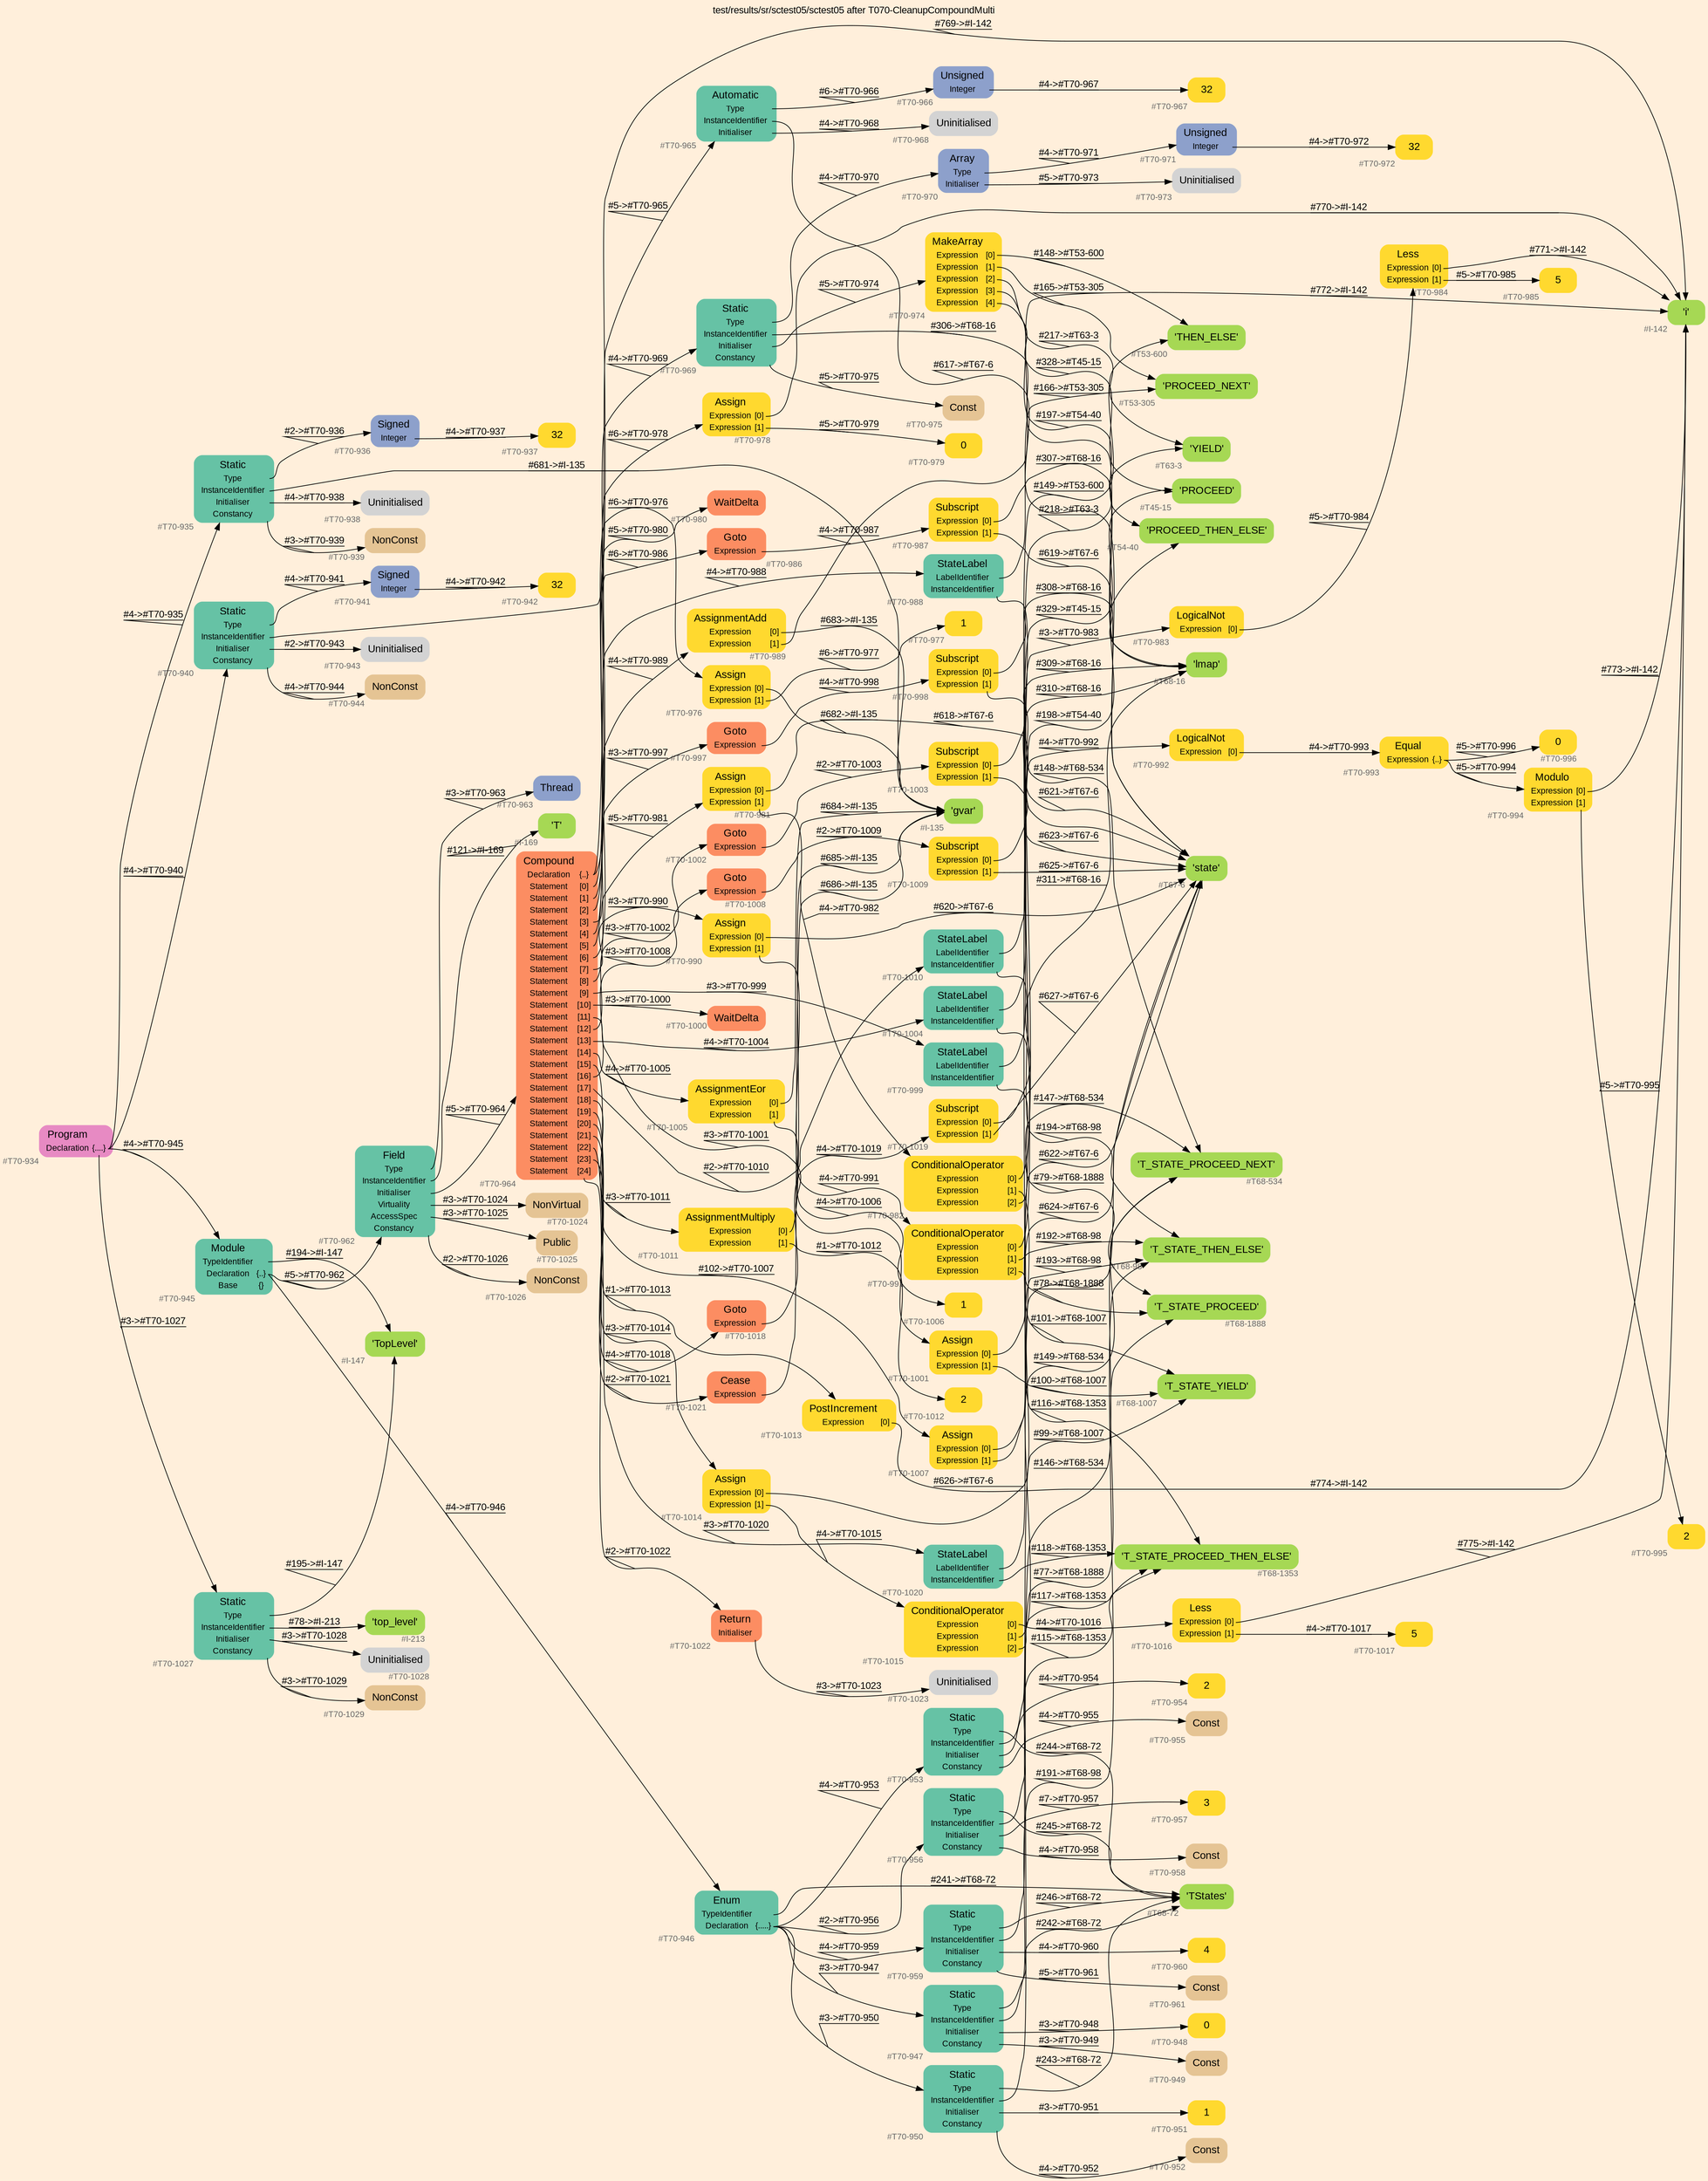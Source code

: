 digraph "test/results/sr/sctest05/sctest05 after T070-CleanupCompoundMulti" {
label = "test/results/sr/sctest05/sctest05 after T070-CleanupCompoundMulti"
labelloc = t
graph [
    rankdir = "LR"
    ranksep = 0.3
    bgcolor = antiquewhite1
    color = black
    fontcolor = black
    fontname = "Arial"
];
node [
    fontname = "Arial"
];
edge [
    fontname = "Arial"
];

// -------------------- node figure --------------------
// -------- block #T70-934 ----------
"#T70-934" [
    fillcolor = "/set28/4"
    xlabel = "#T70-934"
    fontsize = "12"
    fontcolor = grey40
    shape = "plaintext"
    label = <<TABLE BORDER="0" CELLBORDER="0" CELLSPACING="0">
     <TR><TD><FONT COLOR="black" POINT-SIZE="15">Program</FONT></TD></TR>
     <TR><TD><FONT COLOR="black" POINT-SIZE="12">Declaration</FONT></TD><TD PORT="port0"><FONT COLOR="black" POINT-SIZE="12">{....}</FONT></TD></TR>
    </TABLE>>
    style = "rounded,filled"
];

// -------- block #T70-935 ----------
"#T70-935" [
    fillcolor = "/set28/1"
    xlabel = "#T70-935"
    fontsize = "12"
    fontcolor = grey40
    shape = "plaintext"
    label = <<TABLE BORDER="0" CELLBORDER="0" CELLSPACING="0">
     <TR><TD><FONT COLOR="black" POINT-SIZE="15">Static</FONT></TD></TR>
     <TR><TD><FONT COLOR="black" POINT-SIZE="12">Type</FONT></TD><TD PORT="port0"></TD></TR>
     <TR><TD><FONT COLOR="black" POINT-SIZE="12">InstanceIdentifier</FONT></TD><TD PORT="port1"></TD></TR>
     <TR><TD><FONT COLOR="black" POINT-SIZE="12">Initialiser</FONT></TD><TD PORT="port2"></TD></TR>
     <TR><TD><FONT COLOR="black" POINT-SIZE="12">Constancy</FONT></TD><TD PORT="port3"></TD></TR>
    </TABLE>>
    style = "rounded,filled"
];

// -------- block #T70-936 ----------
"#T70-936" [
    fillcolor = "/set28/3"
    xlabel = "#T70-936"
    fontsize = "12"
    fontcolor = grey40
    shape = "plaintext"
    label = <<TABLE BORDER="0" CELLBORDER="0" CELLSPACING="0">
     <TR><TD><FONT COLOR="black" POINT-SIZE="15">Signed</FONT></TD></TR>
     <TR><TD><FONT COLOR="black" POINT-SIZE="12">Integer</FONT></TD><TD PORT="port0"></TD></TR>
    </TABLE>>
    style = "rounded,filled"
];

// -------- block #T70-937 ----------
"#T70-937" [
    fillcolor = "/set28/6"
    xlabel = "#T70-937"
    fontsize = "12"
    fontcolor = grey40
    shape = "plaintext"
    label = <<TABLE BORDER="0" CELLBORDER="0" CELLSPACING="0">
     <TR><TD><FONT COLOR="black" POINT-SIZE="15">32</FONT></TD></TR>
    </TABLE>>
    style = "rounded,filled"
];

// -------- block #I-135 ----------
"#I-135" [
    fillcolor = "/set28/5"
    xlabel = "#I-135"
    fontsize = "12"
    fontcolor = grey40
    shape = "plaintext"
    label = <<TABLE BORDER="0" CELLBORDER="0" CELLSPACING="0">
     <TR><TD><FONT COLOR="black" POINT-SIZE="15">'gvar'</FONT></TD></TR>
    </TABLE>>
    style = "rounded,filled"
];

// -------- block #T70-938 ----------
"#T70-938" [
    xlabel = "#T70-938"
    fontsize = "12"
    fontcolor = grey40
    shape = "plaintext"
    label = <<TABLE BORDER="0" CELLBORDER="0" CELLSPACING="0">
     <TR><TD><FONT COLOR="black" POINT-SIZE="15">Uninitialised</FONT></TD></TR>
    </TABLE>>
    style = "rounded,filled"
];

// -------- block #T70-939 ----------
"#T70-939" [
    fillcolor = "/set28/7"
    xlabel = "#T70-939"
    fontsize = "12"
    fontcolor = grey40
    shape = "plaintext"
    label = <<TABLE BORDER="0" CELLBORDER="0" CELLSPACING="0">
     <TR><TD><FONT COLOR="black" POINT-SIZE="15">NonConst</FONT></TD></TR>
    </TABLE>>
    style = "rounded,filled"
];

// -------- block #T70-940 ----------
"#T70-940" [
    fillcolor = "/set28/1"
    xlabel = "#T70-940"
    fontsize = "12"
    fontcolor = grey40
    shape = "plaintext"
    label = <<TABLE BORDER="0" CELLBORDER="0" CELLSPACING="0">
     <TR><TD><FONT COLOR="black" POINT-SIZE="15">Static</FONT></TD></TR>
     <TR><TD><FONT COLOR="black" POINT-SIZE="12">Type</FONT></TD><TD PORT="port0"></TD></TR>
     <TR><TD><FONT COLOR="black" POINT-SIZE="12">InstanceIdentifier</FONT></TD><TD PORT="port1"></TD></TR>
     <TR><TD><FONT COLOR="black" POINT-SIZE="12">Initialiser</FONT></TD><TD PORT="port2"></TD></TR>
     <TR><TD><FONT COLOR="black" POINT-SIZE="12">Constancy</FONT></TD><TD PORT="port3"></TD></TR>
    </TABLE>>
    style = "rounded,filled"
];

// -------- block #T70-941 ----------
"#T70-941" [
    fillcolor = "/set28/3"
    xlabel = "#T70-941"
    fontsize = "12"
    fontcolor = grey40
    shape = "plaintext"
    label = <<TABLE BORDER="0" CELLBORDER="0" CELLSPACING="0">
     <TR><TD><FONT COLOR="black" POINT-SIZE="15">Signed</FONT></TD></TR>
     <TR><TD><FONT COLOR="black" POINT-SIZE="12">Integer</FONT></TD><TD PORT="port0"></TD></TR>
    </TABLE>>
    style = "rounded,filled"
];

// -------- block #T70-942 ----------
"#T70-942" [
    fillcolor = "/set28/6"
    xlabel = "#T70-942"
    fontsize = "12"
    fontcolor = grey40
    shape = "plaintext"
    label = <<TABLE BORDER="0" CELLBORDER="0" CELLSPACING="0">
     <TR><TD><FONT COLOR="black" POINT-SIZE="15">32</FONT></TD></TR>
    </TABLE>>
    style = "rounded,filled"
];

// -------- block #I-142 ----------
"#I-142" [
    fillcolor = "/set28/5"
    xlabel = "#I-142"
    fontsize = "12"
    fontcolor = grey40
    shape = "plaintext"
    label = <<TABLE BORDER="0" CELLBORDER="0" CELLSPACING="0">
     <TR><TD><FONT COLOR="black" POINT-SIZE="15">'i'</FONT></TD></TR>
    </TABLE>>
    style = "rounded,filled"
];

// -------- block #T70-943 ----------
"#T70-943" [
    xlabel = "#T70-943"
    fontsize = "12"
    fontcolor = grey40
    shape = "plaintext"
    label = <<TABLE BORDER="0" CELLBORDER="0" CELLSPACING="0">
     <TR><TD><FONT COLOR="black" POINT-SIZE="15">Uninitialised</FONT></TD></TR>
    </TABLE>>
    style = "rounded,filled"
];

// -------- block #T70-944 ----------
"#T70-944" [
    fillcolor = "/set28/7"
    xlabel = "#T70-944"
    fontsize = "12"
    fontcolor = grey40
    shape = "plaintext"
    label = <<TABLE BORDER="0" CELLBORDER="0" CELLSPACING="0">
     <TR><TD><FONT COLOR="black" POINT-SIZE="15">NonConst</FONT></TD></TR>
    </TABLE>>
    style = "rounded,filled"
];

// -------- block #T70-945 ----------
"#T70-945" [
    fillcolor = "/set28/1"
    xlabel = "#T70-945"
    fontsize = "12"
    fontcolor = grey40
    shape = "plaintext"
    label = <<TABLE BORDER="0" CELLBORDER="0" CELLSPACING="0">
     <TR><TD><FONT COLOR="black" POINT-SIZE="15">Module</FONT></TD></TR>
     <TR><TD><FONT COLOR="black" POINT-SIZE="12">TypeIdentifier</FONT></TD><TD PORT="port0"></TD></TR>
     <TR><TD><FONT COLOR="black" POINT-SIZE="12">Declaration</FONT></TD><TD PORT="port1"><FONT COLOR="black" POINT-SIZE="12">{..}</FONT></TD></TR>
     <TR><TD><FONT COLOR="black" POINT-SIZE="12">Base</FONT></TD><TD PORT="port2"><FONT COLOR="black" POINT-SIZE="12">{}</FONT></TD></TR>
    </TABLE>>
    style = "rounded,filled"
];

// -------- block #I-147 ----------
"#I-147" [
    fillcolor = "/set28/5"
    xlabel = "#I-147"
    fontsize = "12"
    fontcolor = grey40
    shape = "plaintext"
    label = <<TABLE BORDER="0" CELLBORDER="0" CELLSPACING="0">
     <TR><TD><FONT COLOR="black" POINT-SIZE="15">'TopLevel'</FONT></TD></TR>
    </TABLE>>
    style = "rounded,filled"
];

// -------- block #T70-946 ----------
"#T70-946" [
    fillcolor = "/set28/1"
    xlabel = "#T70-946"
    fontsize = "12"
    fontcolor = grey40
    shape = "plaintext"
    label = <<TABLE BORDER="0" CELLBORDER="0" CELLSPACING="0">
     <TR><TD><FONT COLOR="black" POINT-SIZE="15">Enum</FONT></TD></TR>
     <TR><TD><FONT COLOR="black" POINT-SIZE="12">TypeIdentifier</FONT></TD><TD PORT="port0"></TD></TR>
     <TR><TD><FONT COLOR="black" POINT-SIZE="12">Declaration</FONT></TD><TD PORT="port1"><FONT COLOR="black" POINT-SIZE="12">{.....}</FONT></TD></TR>
    </TABLE>>
    style = "rounded,filled"
];

// -------- block #T68-72 ----------
"#T68-72" [
    fillcolor = "/set28/5"
    xlabel = "#T68-72"
    fontsize = "12"
    fontcolor = grey40
    shape = "plaintext"
    label = <<TABLE BORDER="0" CELLBORDER="0" CELLSPACING="0">
     <TR><TD><FONT COLOR="black" POINT-SIZE="15">'TStates'</FONT></TD></TR>
    </TABLE>>
    style = "rounded,filled"
];

// -------- block #T70-947 ----------
"#T70-947" [
    fillcolor = "/set28/1"
    xlabel = "#T70-947"
    fontsize = "12"
    fontcolor = grey40
    shape = "plaintext"
    label = <<TABLE BORDER="0" CELLBORDER="0" CELLSPACING="0">
     <TR><TD><FONT COLOR="black" POINT-SIZE="15">Static</FONT></TD></TR>
     <TR><TD><FONT COLOR="black" POINT-SIZE="12">Type</FONT></TD><TD PORT="port0"></TD></TR>
     <TR><TD><FONT COLOR="black" POINT-SIZE="12">InstanceIdentifier</FONT></TD><TD PORT="port1"></TD></TR>
     <TR><TD><FONT COLOR="black" POINT-SIZE="12">Initialiser</FONT></TD><TD PORT="port2"></TD></TR>
     <TR><TD><FONT COLOR="black" POINT-SIZE="12">Constancy</FONT></TD><TD PORT="port3"></TD></TR>
    </TABLE>>
    style = "rounded,filled"
];

// -------- block #T68-98 ----------
"#T68-98" [
    fillcolor = "/set28/5"
    xlabel = "#T68-98"
    fontsize = "12"
    fontcolor = grey40
    shape = "plaintext"
    label = <<TABLE BORDER="0" CELLBORDER="0" CELLSPACING="0">
     <TR><TD><FONT COLOR="black" POINT-SIZE="15">'T_STATE_THEN_ELSE'</FONT></TD></TR>
    </TABLE>>
    style = "rounded,filled"
];

// -------- block #T70-948 ----------
"#T70-948" [
    fillcolor = "/set28/6"
    xlabel = "#T70-948"
    fontsize = "12"
    fontcolor = grey40
    shape = "plaintext"
    label = <<TABLE BORDER="0" CELLBORDER="0" CELLSPACING="0">
     <TR><TD><FONT COLOR="black" POINT-SIZE="15">0</FONT></TD></TR>
    </TABLE>>
    style = "rounded,filled"
];

// -------- block #T70-949 ----------
"#T70-949" [
    fillcolor = "/set28/7"
    xlabel = "#T70-949"
    fontsize = "12"
    fontcolor = grey40
    shape = "plaintext"
    label = <<TABLE BORDER="0" CELLBORDER="0" CELLSPACING="0">
     <TR><TD><FONT COLOR="black" POINT-SIZE="15">Const</FONT></TD></TR>
    </TABLE>>
    style = "rounded,filled"
];

// -------- block #T70-950 ----------
"#T70-950" [
    fillcolor = "/set28/1"
    xlabel = "#T70-950"
    fontsize = "12"
    fontcolor = grey40
    shape = "plaintext"
    label = <<TABLE BORDER="0" CELLBORDER="0" CELLSPACING="0">
     <TR><TD><FONT COLOR="black" POINT-SIZE="15">Static</FONT></TD></TR>
     <TR><TD><FONT COLOR="black" POINT-SIZE="12">Type</FONT></TD><TD PORT="port0"></TD></TR>
     <TR><TD><FONT COLOR="black" POINT-SIZE="12">InstanceIdentifier</FONT></TD><TD PORT="port1"></TD></TR>
     <TR><TD><FONT COLOR="black" POINT-SIZE="12">Initialiser</FONT></TD><TD PORT="port2"></TD></TR>
     <TR><TD><FONT COLOR="black" POINT-SIZE="12">Constancy</FONT></TD><TD PORT="port3"></TD></TR>
    </TABLE>>
    style = "rounded,filled"
];

// -------- block #T68-534 ----------
"#T68-534" [
    fillcolor = "/set28/5"
    xlabel = "#T68-534"
    fontsize = "12"
    fontcolor = grey40
    shape = "plaintext"
    label = <<TABLE BORDER="0" CELLBORDER="0" CELLSPACING="0">
     <TR><TD><FONT COLOR="black" POINT-SIZE="15">'T_STATE_PROCEED_NEXT'</FONT></TD></TR>
    </TABLE>>
    style = "rounded,filled"
];

// -------- block #T70-951 ----------
"#T70-951" [
    fillcolor = "/set28/6"
    xlabel = "#T70-951"
    fontsize = "12"
    fontcolor = grey40
    shape = "plaintext"
    label = <<TABLE BORDER="0" CELLBORDER="0" CELLSPACING="0">
     <TR><TD><FONT COLOR="black" POINT-SIZE="15">1</FONT></TD></TR>
    </TABLE>>
    style = "rounded,filled"
];

// -------- block #T70-952 ----------
"#T70-952" [
    fillcolor = "/set28/7"
    xlabel = "#T70-952"
    fontsize = "12"
    fontcolor = grey40
    shape = "plaintext"
    label = <<TABLE BORDER="0" CELLBORDER="0" CELLSPACING="0">
     <TR><TD><FONT COLOR="black" POINT-SIZE="15">Const</FONT></TD></TR>
    </TABLE>>
    style = "rounded,filled"
];

// -------- block #T70-953 ----------
"#T70-953" [
    fillcolor = "/set28/1"
    xlabel = "#T70-953"
    fontsize = "12"
    fontcolor = grey40
    shape = "plaintext"
    label = <<TABLE BORDER="0" CELLBORDER="0" CELLSPACING="0">
     <TR><TD><FONT COLOR="black" POINT-SIZE="15">Static</FONT></TD></TR>
     <TR><TD><FONT COLOR="black" POINT-SIZE="12">Type</FONT></TD><TD PORT="port0"></TD></TR>
     <TR><TD><FONT COLOR="black" POINT-SIZE="12">InstanceIdentifier</FONT></TD><TD PORT="port1"></TD></TR>
     <TR><TD><FONT COLOR="black" POINT-SIZE="12">Initialiser</FONT></TD><TD PORT="port2"></TD></TR>
     <TR><TD><FONT COLOR="black" POINT-SIZE="12">Constancy</FONT></TD><TD PORT="port3"></TD></TR>
    </TABLE>>
    style = "rounded,filled"
];

// -------- block #T68-1007 ----------
"#T68-1007" [
    fillcolor = "/set28/5"
    xlabel = "#T68-1007"
    fontsize = "12"
    fontcolor = grey40
    shape = "plaintext"
    label = <<TABLE BORDER="0" CELLBORDER="0" CELLSPACING="0">
     <TR><TD><FONT COLOR="black" POINT-SIZE="15">'T_STATE_YIELD'</FONT></TD></TR>
    </TABLE>>
    style = "rounded,filled"
];

// -------- block #T70-954 ----------
"#T70-954" [
    fillcolor = "/set28/6"
    xlabel = "#T70-954"
    fontsize = "12"
    fontcolor = grey40
    shape = "plaintext"
    label = <<TABLE BORDER="0" CELLBORDER="0" CELLSPACING="0">
     <TR><TD><FONT COLOR="black" POINT-SIZE="15">2</FONT></TD></TR>
    </TABLE>>
    style = "rounded,filled"
];

// -------- block #T70-955 ----------
"#T70-955" [
    fillcolor = "/set28/7"
    xlabel = "#T70-955"
    fontsize = "12"
    fontcolor = grey40
    shape = "plaintext"
    label = <<TABLE BORDER="0" CELLBORDER="0" CELLSPACING="0">
     <TR><TD><FONT COLOR="black" POINT-SIZE="15">Const</FONT></TD></TR>
    </TABLE>>
    style = "rounded,filled"
];

// -------- block #T70-956 ----------
"#T70-956" [
    fillcolor = "/set28/1"
    xlabel = "#T70-956"
    fontsize = "12"
    fontcolor = grey40
    shape = "plaintext"
    label = <<TABLE BORDER="0" CELLBORDER="0" CELLSPACING="0">
     <TR><TD><FONT COLOR="black" POINT-SIZE="15">Static</FONT></TD></TR>
     <TR><TD><FONT COLOR="black" POINT-SIZE="12">Type</FONT></TD><TD PORT="port0"></TD></TR>
     <TR><TD><FONT COLOR="black" POINT-SIZE="12">InstanceIdentifier</FONT></TD><TD PORT="port1"></TD></TR>
     <TR><TD><FONT COLOR="black" POINT-SIZE="12">Initialiser</FONT></TD><TD PORT="port2"></TD></TR>
     <TR><TD><FONT COLOR="black" POINT-SIZE="12">Constancy</FONT></TD><TD PORT="port3"></TD></TR>
    </TABLE>>
    style = "rounded,filled"
];

// -------- block #T68-1353 ----------
"#T68-1353" [
    fillcolor = "/set28/5"
    xlabel = "#T68-1353"
    fontsize = "12"
    fontcolor = grey40
    shape = "plaintext"
    label = <<TABLE BORDER="0" CELLBORDER="0" CELLSPACING="0">
     <TR><TD><FONT COLOR="black" POINT-SIZE="15">'T_STATE_PROCEED_THEN_ELSE'</FONT></TD></TR>
    </TABLE>>
    style = "rounded,filled"
];

// -------- block #T70-957 ----------
"#T70-957" [
    fillcolor = "/set28/6"
    xlabel = "#T70-957"
    fontsize = "12"
    fontcolor = grey40
    shape = "plaintext"
    label = <<TABLE BORDER="0" CELLBORDER="0" CELLSPACING="0">
     <TR><TD><FONT COLOR="black" POINT-SIZE="15">3</FONT></TD></TR>
    </TABLE>>
    style = "rounded,filled"
];

// -------- block #T70-958 ----------
"#T70-958" [
    fillcolor = "/set28/7"
    xlabel = "#T70-958"
    fontsize = "12"
    fontcolor = grey40
    shape = "plaintext"
    label = <<TABLE BORDER="0" CELLBORDER="0" CELLSPACING="0">
     <TR><TD><FONT COLOR="black" POINT-SIZE="15">Const</FONT></TD></TR>
    </TABLE>>
    style = "rounded,filled"
];

// -------- block #T70-959 ----------
"#T70-959" [
    fillcolor = "/set28/1"
    xlabel = "#T70-959"
    fontsize = "12"
    fontcolor = grey40
    shape = "plaintext"
    label = <<TABLE BORDER="0" CELLBORDER="0" CELLSPACING="0">
     <TR><TD><FONT COLOR="black" POINT-SIZE="15">Static</FONT></TD></TR>
     <TR><TD><FONT COLOR="black" POINT-SIZE="12">Type</FONT></TD><TD PORT="port0"></TD></TR>
     <TR><TD><FONT COLOR="black" POINT-SIZE="12">InstanceIdentifier</FONT></TD><TD PORT="port1"></TD></TR>
     <TR><TD><FONT COLOR="black" POINT-SIZE="12">Initialiser</FONT></TD><TD PORT="port2"></TD></TR>
     <TR><TD><FONT COLOR="black" POINT-SIZE="12">Constancy</FONT></TD><TD PORT="port3"></TD></TR>
    </TABLE>>
    style = "rounded,filled"
];

// -------- block #T68-1888 ----------
"#T68-1888" [
    fillcolor = "/set28/5"
    xlabel = "#T68-1888"
    fontsize = "12"
    fontcolor = grey40
    shape = "plaintext"
    label = <<TABLE BORDER="0" CELLBORDER="0" CELLSPACING="0">
     <TR><TD><FONT COLOR="black" POINT-SIZE="15">'T_STATE_PROCEED'</FONT></TD></TR>
    </TABLE>>
    style = "rounded,filled"
];

// -------- block #T70-960 ----------
"#T70-960" [
    fillcolor = "/set28/6"
    xlabel = "#T70-960"
    fontsize = "12"
    fontcolor = grey40
    shape = "plaintext"
    label = <<TABLE BORDER="0" CELLBORDER="0" CELLSPACING="0">
     <TR><TD><FONT COLOR="black" POINT-SIZE="15">4</FONT></TD></TR>
    </TABLE>>
    style = "rounded,filled"
];

// -------- block #T70-961 ----------
"#T70-961" [
    fillcolor = "/set28/7"
    xlabel = "#T70-961"
    fontsize = "12"
    fontcolor = grey40
    shape = "plaintext"
    label = <<TABLE BORDER="0" CELLBORDER="0" CELLSPACING="0">
     <TR><TD><FONT COLOR="black" POINT-SIZE="15">Const</FONT></TD></TR>
    </TABLE>>
    style = "rounded,filled"
];

// -------- block #T70-962 ----------
"#T70-962" [
    fillcolor = "/set28/1"
    xlabel = "#T70-962"
    fontsize = "12"
    fontcolor = grey40
    shape = "plaintext"
    label = <<TABLE BORDER="0" CELLBORDER="0" CELLSPACING="0">
     <TR><TD><FONT COLOR="black" POINT-SIZE="15">Field</FONT></TD></TR>
     <TR><TD><FONT COLOR="black" POINT-SIZE="12">Type</FONT></TD><TD PORT="port0"></TD></TR>
     <TR><TD><FONT COLOR="black" POINT-SIZE="12">InstanceIdentifier</FONT></TD><TD PORT="port1"></TD></TR>
     <TR><TD><FONT COLOR="black" POINT-SIZE="12">Initialiser</FONT></TD><TD PORT="port2"></TD></TR>
     <TR><TD><FONT COLOR="black" POINT-SIZE="12">Virtuality</FONT></TD><TD PORT="port3"></TD></TR>
     <TR><TD><FONT COLOR="black" POINT-SIZE="12">AccessSpec</FONT></TD><TD PORT="port4"></TD></TR>
     <TR><TD><FONT COLOR="black" POINT-SIZE="12">Constancy</FONT></TD><TD PORT="port5"></TD></TR>
    </TABLE>>
    style = "rounded,filled"
];

// -------- block #T70-963 ----------
"#T70-963" [
    fillcolor = "/set28/3"
    xlabel = "#T70-963"
    fontsize = "12"
    fontcolor = grey40
    shape = "plaintext"
    label = <<TABLE BORDER="0" CELLBORDER="0" CELLSPACING="0">
     <TR><TD><FONT COLOR="black" POINT-SIZE="15">Thread</FONT></TD></TR>
    </TABLE>>
    style = "rounded,filled"
];

// -------- block #I-169 ----------
"#I-169" [
    fillcolor = "/set28/5"
    xlabel = "#I-169"
    fontsize = "12"
    fontcolor = grey40
    shape = "plaintext"
    label = <<TABLE BORDER="0" CELLBORDER="0" CELLSPACING="0">
     <TR><TD><FONT COLOR="black" POINT-SIZE="15">'T'</FONT></TD></TR>
    </TABLE>>
    style = "rounded,filled"
];

// -------- block #T70-964 ----------
"#T70-964" [
    fillcolor = "/set28/2"
    xlabel = "#T70-964"
    fontsize = "12"
    fontcolor = grey40
    shape = "plaintext"
    label = <<TABLE BORDER="0" CELLBORDER="0" CELLSPACING="0">
     <TR><TD><FONT COLOR="black" POINT-SIZE="15">Compound</FONT></TD></TR>
     <TR><TD><FONT COLOR="black" POINT-SIZE="12">Declaration</FONT></TD><TD PORT="port0"><FONT COLOR="black" POINT-SIZE="12">{..}</FONT></TD></TR>
     <TR><TD><FONT COLOR="black" POINT-SIZE="12">Statement</FONT></TD><TD PORT="port1"><FONT COLOR="black" POINT-SIZE="12">[0]</FONT></TD></TR>
     <TR><TD><FONT COLOR="black" POINT-SIZE="12">Statement</FONT></TD><TD PORT="port2"><FONT COLOR="black" POINT-SIZE="12">[1]</FONT></TD></TR>
     <TR><TD><FONT COLOR="black" POINT-SIZE="12">Statement</FONT></TD><TD PORT="port3"><FONT COLOR="black" POINT-SIZE="12">[2]</FONT></TD></TR>
     <TR><TD><FONT COLOR="black" POINT-SIZE="12">Statement</FONT></TD><TD PORT="port4"><FONT COLOR="black" POINT-SIZE="12">[3]</FONT></TD></TR>
     <TR><TD><FONT COLOR="black" POINT-SIZE="12">Statement</FONT></TD><TD PORT="port5"><FONT COLOR="black" POINT-SIZE="12">[4]</FONT></TD></TR>
     <TR><TD><FONT COLOR="black" POINT-SIZE="12">Statement</FONT></TD><TD PORT="port6"><FONT COLOR="black" POINT-SIZE="12">[5]</FONT></TD></TR>
     <TR><TD><FONT COLOR="black" POINT-SIZE="12">Statement</FONT></TD><TD PORT="port7"><FONT COLOR="black" POINT-SIZE="12">[6]</FONT></TD></TR>
     <TR><TD><FONT COLOR="black" POINT-SIZE="12">Statement</FONT></TD><TD PORT="port8"><FONT COLOR="black" POINT-SIZE="12">[7]</FONT></TD></TR>
     <TR><TD><FONT COLOR="black" POINT-SIZE="12">Statement</FONT></TD><TD PORT="port9"><FONT COLOR="black" POINT-SIZE="12">[8]</FONT></TD></TR>
     <TR><TD><FONT COLOR="black" POINT-SIZE="12">Statement</FONT></TD><TD PORT="port10"><FONT COLOR="black" POINT-SIZE="12">[9]</FONT></TD></TR>
     <TR><TD><FONT COLOR="black" POINT-SIZE="12">Statement</FONT></TD><TD PORT="port11"><FONT COLOR="black" POINT-SIZE="12">[10]</FONT></TD></TR>
     <TR><TD><FONT COLOR="black" POINT-SIZE="12">Statement</FONT></TD><TD PORT="port12"><FONT COLOR="black" POINT-SIZE="12">[11]</FONT></TD></TR>
     <TR><TD><FONT COLOR="black" POINT-SIZE="12">Statement</FONT></TD><TD PORT="port13"><FONT COLOR="black" POINT-SIZE="12">[12]</FONT></TD></TR>
     <TR><TD><FONT COLOR="black" POINT-SIZE="12">Statement</FONT></TD><TD PORT="port14"><FONT COLOR="black" POINT-SIZE="12">[13]</FONT></TD></TR>
     <TR><TD><FONT COLOR="black" POINT-SIZE="12">Statement</FONT></TD><TD PORT="port15"><FONT COLOR="black" POINT-SIZE="12">[14]</FONT></TD></TR>
     <TR><TD><FONT COLOR="black" POINT-SIZE="12">Statement</FONT></TD><TD PORT="port16"><FONT COLOR="black" POINT-SIZE="12">[15]</FONT></TD></TR>
     <TR><TD><FONT COLOR="black" POINT-SIZE="12">Statement</FONT></TD><TD PORT="port17"><FONT COLOR="black" POINT-SIZE="12">[16]</FONT></TD></TR>
     <TR><TD><FONT COLOR="black" POINT-SIZE="12">Statement</FONT></TD><TD PORT="port18"><FONT COLOR="black" POINT-SIZE="12">[17]</FONT></TD></TR>
     <TR><TD><FONT COLOR="black" POINT-SIZE="12">Statement</FONT></TD><TD PORT="port19"><FONT COLOR="black" POINT-SIZE="12">[18]</FONT></TD></TR>
     <TR><TD><FONT COLOR="black" POINT-SIZE="12">Statement</FONT></TD><TD PORT="port20"><FONT COLOR="black" POINT-SIZE="12">[19]</FONT></TD></TR>
     <TR><TD><FONT COLOR="black" POINT-SIZE="12">Statement</FONT></TD><TD PORT="port21"><FONT COLOR="black" POINT-SIZE="12">[20]</FONT></TD></TR>
     <TR><TD><FONT COLOR="black" POINT-SIZE="12">Statement</FONT></TD><TD PORT="port22"><FONT COLOR="black" POINT-SIZE="12">[21]</FONT></TD></TR>
     <TR><TD><FONT COLOR="black" POINT-SIZE="12">Statement</FONT></TD><TD PORT="port23"><FONT COLOR="black" POINT-SIZE="12">[22]</FONT></TD></TR>
     <TR><TD><FONT COLOR="black" POINT-SIZE="12">Statement</FONT></TD><TD PORT="port24"><FONT COLOR="black" POINT-SIZE="12">[23]</FONT></TD></TR>
     <TR><TD><FONT COLOR="black" POINT-SIZE="12">Statement</FONT></TD><TD PORT="port25"><FONT COLOR="black" POINT-SIZE="12">[24]</FONT></TD></TR>
    </TABLE>>
    style = "rounded,filled"
];

// -------- block #T70-965 ----------
"#T70-965" [
    fillcolor = "/set28/1"
    xlabel = "#T70-965"
    fontsize = "12"
    fontcolor = grey40
    shape = "plaintext"
    label = <<TABLE BORDER="0" CELLBORDER="0" CELLSPACING="0">
     <TR><TD><FONT COLOR="black" POINT-SIZE="15">Automatic</FONT></TD></TR>
     <TR><TD><FONT COLOR="black" POINT-SIZE="12">Type</FONT></TD><TD PORT="port0"></TD></TR>
     <TR><TD><FONT COLOR="black" POINT-SIZE="12">InstanceIdentifier</FONT></TD><TD PORT="port1"></TD></TR>
     <TR><TD><FONT COLOR="black" POINT-SIZE="12">Initialiser</FONT></TD><TD PORT="port2"></TD></TR>
    </TABLE>>
    style = "rounded,filled"
];

// -------- block #T70-966 ----------
"#T70-966" [
    fillcolor = "/set28/3"
    xlabel = "#T70-966"
    fontsize = "12"
    fontcolor = grey40
    shape = "plaintext"
    label = <<TABLE BORDER="0" CELLBORDER="0" CELLSPACING="0">
     <TR><TD><FONT COLOR="black" POINT-SIZE="15">Unsigned</FONT></TD></TR>
     <TR><TD><FONT COLOR="black" POINT-SIZE="12">Integer</FONT></TD><TD PORT="port0"></TD></TR>
    </TABLE>>
    style = "rounded,filled"
];

// -------- block #T70-967 ----------
"#T70-967" [
    fillcolor = "/set28/6"
    xlabel = "#T70-967"
    fontsize = "12"
    fontcolor = grey40
    shape = "plaintext"
    label = <<TABLE BORDER="0" CELLBORDER="0" CELLSPACING="0">
     <TR><TD><FONT COLOR="black" POINT-SIZE="15">32</FONT></TD></TR>
    </TABLE>>
    style = "rounded,filled"
];

// -------- block #T67-6 ----------
"#T67-6" [
    fillcolor = "/set28/5"
    xlabel = "#T67-6"
    fontsize = "12"
    fontcolor = grey40
    shape = "plaintext"
    label = <<TABLE BORDER="0" CELLBORDER="0" CELLSPACING="0">
     <TR><TD><FONT COLOR="black" POINT-SIZE="15">'state'</FONT></TD></TR>
    </TABLE>>
    style = "rounded,filled"
];

// -------- block #T70-968 ----------
"#T70-968" [
    xlabel = "#T70-968"
    fontsize = "12"
    fontcolor = grey40
    shape = "plaintext"
    label = <<TABLE BORDER="0" CELLBORDER="0" CELLSPACING="0">
     <TR><TD><FONT COLOR="black" POINT-SIZE="15">Uninitialised</FONT></TD></TR>
    </TABLE>>
    style = "rounded,filled"
];

// -------- block #T70-969 ----------
"#T70-969" [
    fillcolor = "/set28/1"
    xlabel = "#T70-969"
    fontsize = "12"
    fontcolor = grey40
    shape = "plaintext"
    label = <<TABLE BORDER="0" CELLBORDER="0" CELLSPACING="0">
     <TR><TD><FONT COLOR="black" POINT-SIZE="15">Static</FONT></TD></TR>
     <TR><TD><FONT COLOR="black" POINT-SIZE="12">Type</FONT></TD><TD PORT="port0"></TD></TR>
     <TR><TD><FONT COLOR="black" POINT-SIZE="12">InstanceIdentifier</FONT></TD><TD PORT="port1"></TD></TR>
     <TR><TD><FONT COLOR="black" POINT-SIZE="12">Initialiser</FONT></TD><TD PORT="port2"></TD></TR>
     <TR><TD><FONT COLOR="black" POINT-SIZE="12">Constancy</FONT></TD><TD PORT="port3"></TD></TR>
    </TABLE>>
    style = "rounded,filled"
];

// -------- block #T70-970 ----------
"#T70-970" [
    fillcolor = "/set28/3"
    xlabel = "#T70-970"
    fontsize = "12"
    fontcolor = grey40
    shape = "plaintext"
    label = <<TABLE BORDER="0" CELLBORDER="0" CELLSPACING="0">
     <TR><TD><FONT COLOR="black" POINT-SIZE="15">Array</FONT></TD></TR>
     <TR><TD><FONT COLOR="black" POINT-SIZE="12">Type</FONT></TD><TD PORT="port0"></TD></TR>
     <TR><TD><FONT COLOR="black" POINT-SIZE="12">Initialiser</FONT></TD><TD PORT="port1"></TD></TR>
    </TABLE>>
    style = "rounded,filled"
];

// -------- block #T70-971 ----------
"#T70-971" [
    fillcolor = "/set28/3"
    xlabel = "#T70-971"
    fontsize = "12"
    fontcolor = grey40
    shape = "plaintext"
    label = <<TABLE BORDER="0" CELLBORDER="0" CELLSPACING="0">
     <TR><TD><FONT COLOR="black" POINT-SIZE="15">Unsigned</FONT></TD></TR>
     <TR><TD><FONT COLOR="black" POINT-SIZE="12">Integer</FONT></TD><TD PORT="port0"></TD></TR>
    </TABLE>>
    style = "rounded,filled"
];

// -------- block #T70-972 ----------
"#T70-972" [
    fillcolor = "/set28/6"
    xlabel = "#T70-972"
    fontsize = "12"
    fontcolor = grey40
    shape = "plaintext"
    label = <<TABLE BORDER="0" CELLBORDER="0" CELLSPACING="0">
     <TR><TD><FONT COLOR="black" POINT-SIZE="15">32</FONT></TD></TR>
    </TABLE>>
    style = "rounded,filled"
];

// -------- block #T70-973 ----------
"#T70-973" [
    xlabel = "#T70-973"
    fontsize = "12"
    fontcolor = grey40
    shape = "plaintext"
    label = <<TABLE BORDER="0" CELLBORDER="0" CELLSPACING="0">
     <TR><TD><FONT COLOR="black" POINT-SIZE="15">Uninitialised</FONT></TD></TR>
    </TABLE>>
    style = "rounded,filled"
];

// -------- block #T68-16 ----------
"#T68-16" [
    fillcolor = "/set28/5"
    xlabel = "#T68-16"
    fontsize = "12"
    fontcolor = grey40
    shape = "plaintext"
    label = <<TABLE BORDER="0" CELLBORDER="0" CELLSPACING="0">
     <TR><TD><FONT COLOR="black" POINT-SIZE="15">'lmap'</FONT></TD></TR>
    </TABLE>>
    style = "rounded,filled"
];

// -------- block #T70-974 ----------
"#T70-974" [
    fillcolor = "/set28/6"
    xlabel = "#T70-974"
    fontsize = "12"
    fontcolor = grey40
    shape = "plaintext"
    label = <<TABLE BORDER="0" CELLBORDER="0" CELLSPACING="0">
     <TR><TD><FONT COLOR="black" POINT-SIZE="15">MakeArray</FONT></TD></TR>
     <TR><TD><FONT COLOR="black" POINT-SIZE="12">Expression</FONT></TD><TD PORT="port0"><FONT COLOR="black" POINT-SIZE="12">[0]</FONT></TD></TR>
     <TR><TD><FONT COLOR="black" POINT-SIZE="12">Expression</FONT></TD><TD PORT="port1"><FONT COLOR="black" POINT-SIZE="12">[1]</FONT></TD></TR>
     <TR><TD><FONT COLOR="black" POINT-SIZE="12">Expression</FONT></TD><TD PORT="port2"><FONT COLOR="black" POINT-SIZE="12">[2]</FONT></TD></TR>
     <TR><TD><FONT COLOR="black" POINT-SIZE="12">Expression</FONT></TD><TD PORT="port3"><FONT COLOR="black" POINT-SIZE="12">[3]</FONT></TD></TR>
     <TR><TD><FONT COLOR="black" POINT-SIZE="12">Expression</FONT></TD><TD PORT="port4"><FONT COLOR="black" POINT-SIZE="12">[4]</FONT></TD></TR>
    </TABLE>>
    style = "rounded,filled"
];

// -------- block #T53-600 ----------
"#T53-600" [
    fillcolor = "/set28/5"
    xlabel = "#T53-600"
    fontsize = "12"
    fontcolor = grey40
    shape = "plaintext"
    label = <<TABLE BORDER="0" CELLBORDER="0" CELLSPACING="0">
     <TR><TD><FONT COLOR="black" POINT-SIZE="15">'THEN_ELSE'</FONT></TD></TR>
    </TABLE>>
    style = "rounded,filled"
];

// -------- block #T53-305 ----------
"#T53-305" [
    fillcolor = "/set28/5"
    xlabel = "#T53-305"
    fontsize = "12"
    fontcolor = grey40
    shape = "plaintext"
    label = <<TABLE BORDER="0" CELLBORDER="0" CELLSPACING="0">
     <TR><TD><FONT COLOR="black" POINT-SIZE="15">'PROCEED_NEXT'</FONT></TD></TR>
    </TABLE>>
    style = "rounded,filled"
];

// -------- block #T63-3 ----------
"#T63-3" [
    fillcolor = "/set28/5"
    xlabel = "#T63-3"
    fontsize = "12"
    fontcolor = grey40
    shape = "plaintext"
    label = <<TABLE BORDER="0" CELLBORDER="0" CELLSPACING="0">
     <TR><TD><FONT COLOR="black" POINT-SIZE="15">'YIELD'</FONT></TD></TR>
    </TABLE>>
    style = "rounded,filled"
];

// -------- block #T54-40 ----------
"#T54-40" [
    fillcolor = "/set28/5"
    xlabel = "#T54-40"
    fontsize = "12"
    fontcolor = grey40
    shape = "plaintext"
    label = <<TABLE BORDER="0" CELLBORDER="0" CELLSPACING="0">
     <TR><TD><FONT COLOR="black" POINT-SIZE="15">'PROCEED_THEN_ELSE'</FONT></TD></TR>
    </TABLE>>
    style = "rounded,filled"
];

// -------- block #T45-15 ----------
"#T45-15" [
    fillcolor = "/set28/5"
    xlabel = "#T45-15"
    fontsize = "12"
    fontcolor = grey40
    shape = "plaintext"
    label = <<TABLE BORDER="0" CELLBORDER="0" CELLSPACING="0">
     <TR><TD><FONT COLOR="black" POINT-SIZE="15">'PROCEED'</FONT></TD></TR>
    </TABLE>>
    style = "rounded,filled"
];

// -------- block #T70-975 ----------
"#T70-975" [
    fillcolor = "/set28/7"
    xlabel = "#T70-975"
    fontsize = "12"
    fontcolor = grey40
    shape = "plaintext"
    label = <<TABLE BORDER="0" CELLBORDER="0" CELLSPACING="0">
     <TR><TD><FONT COLOR="black" POINT-SIZE="15">Const</FONT></TD></TR>
    </TABLE>>
    style = "rounded,filled"
];

// -------- block #T70-976 ----------
"#T70-976" [
    fillcolor = "/set28/6"
    xlabel = "#T70-976"
    fontsize = "12"
    fontcolor = grey40
    shape = "plaintext"
    label = <<TABLE BORDER="0" CELLBORDER="0" CELLSPACING="0">
     <TR><TD><FONT COLOR="black" POINT-SIZE="15">Assign</FONT></TD></TR>
     <TR><TD><FONT COLOR="black" POINT-SIZE="12">Expression</FONT></TD><TD PORT="port0"><FONT COLOR="black" POINT-SIZE="12">[0]</FONT></TD></TR>
     <TR><TD><FONT COLOR="black" POINT-SIZE="12">Expression</FONT></TD><TD PORT="port1"><FONT COLOR="black" POINT-SIZE="12">[1]</FONT></TD></TR>
    </TABLE>>
    style = "rounded,filled"
];

// -------- block #T70-977 ----------
"#T70-977" [
    fillcolor = "/set28/6"
    xlabel = "#T70-977"
    fontsize = "12"
    fontcolor = grey40
    shape = "plaintext"
    label = <<TABLE BORDER="0" CELLBORDER="0" CELLSPACING="0">
     <TR><TD><FONT COLOR="black" POINT-SIZE="15">1</FONT></TD></TR>
    </TABLE>>
    style = "rounded,filled"
];

// -------- block #T70-978 ----------
"#T70-978" [
    fillcolor = "/set28/6"
    xlabel = "#T70-978"
    fontsize = "12"
    fontcolor = grey40
    shape = "plaintext"
    label = <<TABLE BORDER="0" CELLBORDER="0" CELLSPACING="0">
     <TR><TD><FONT COLOR="black" POINT-SIZE="15">Assign</FONT></TD></TR>
     <TR><TD><FONT COLOR="black" POINT-SIZE="12">Expression</FONT></TD><TD PORT="port0"><FONT COLOR="black" POINT-SIZE="12">[0]</FONT></TD></TR>
     <TR><TD><FONT COLOR="black" POINT-SIZE="12">Expression</FONT></TD><TD PORT="port1"><FONT COLOR="black" POINT-SIZE="12">[1]</FONT></TD></TR>
    </TABLE>>
    style = "rounded,filled"
];

// -------- block #T70-979 ----------
"#T70-979" [
    fillcolor = "/set28/6"
    xlabel = "#T70-979"
    fontsize = "12"
    fontcolor = grey40
    shape = "plaintext"
    label = <<TABLE BORDER="0" CELLBORDER="0" CELLSPACING="0">
     <TR><TD><FONT COLOR="black" POINT-SIZE="15">0</FONT></TD></TR>
    </TABLE>>
    style = "rounded,filled"
];

// -------- block #T70-980 ----------
"#T70-980" [
    fillcolor = "/set28/2"
    xlabel = "#T70-980"
    fontsize = "12"
    fontcolor = grey40
    shape = "plaintext"
    label = <<TABLE BORDER="0" CELLBORDER="0" CELLSPACING="0">
     <TR><TD><FONT COLOR="black" POINT-SIZE="15">WaitDelta</FONT></TD></TR>
    </TABLE>>
    style = "rounded,filled"
];

// -------- block #T70-981 ----------
"#T70-981" [
    fillcolor = "/set28/6"
    xlabel = "#T70-981"
    fontsize = "12"
    fontcolor = grey40
    shape = "plaintext"
    label = <<TABLE BORDER="0" CELLBORDER="0" CELLSPACING="0">
     <TR><TD><FONT COLOR="black" POINT-SIZE="15">Assign</FONT></TD></TR>
     <TR><TD><FONT COLOR="black" POINT-SIZE="12">Expression</FONT></TD><TD PORT="port0"><FONT COLOR="black" POINT-SIZE="12">[0]</FONT></TD></TR>
     <TR><TD><FONT COLOR="black" POINT-SIZE="12">Expression</FONT></TD><TD PORT="port1"><FONT COLOR="black" POINT-SIZE="12">[1]</FONT></TD></TR>
    </TABLE>>
    style = "rounded,filled"
];

// -------- block #T70-982 ----------
"#T70-982" [
    fillcolor = "/set28/6"
    xlabel = "#T70-982"
    fontsize = "12"
    fontcolor = grey40
    shape = "plaintext"
    label = <<TABLE BORDER="0" CELLBORDER="0" CELLSPACING="0">
     <TR><TD><FONT COLOR="black" POINT-SIZE="15">ConditionalOperator</FONT></TD></TR>
     <TR><TD><FONT COLOR="black" POINT-SIZE="12">Expression</FONT></TD><TD PORT="port0"><FONT COLOR="black" POINT-SIZE="12">[0]</FONT></TD></TR>
     <TR><TD><FONT COLOR="black" POINT-SIZE="12">Expression</FONT></TD><TD PORT="port1"><FONT COLOR="black" POINT-SIZE="12">[1]</FONT></TD></TR>
     <TR><TD><FONT COLOR="black" POINT-SIZE="12">Expression</FONT></TD><TD PORT="port2"><FONT COLOR="black" POINT-SIZE="12">[2]</FONT></TD></TR>
    </TABLE>>
    style = "rounded,filled"
];

// -------- block #T70-983 ----------
"#T70-983" [
    fillcolor = "/set28/6"
    xlabel = "#T70-983"
    fontsize = "12"
    fontcolor = grey40
    shape = "plaintext"
    label = <<TABLE BORDER="0" CELLBORDER="0" CELLSPACING="0">
     <TR><TD><FONT COLOR="black" POINT-SIZE="15">LogicalNot</FONT></TD></TR>
     <TR><TD><FONT COLOR="black" POINT-SIZE="12">Expression</FONT></TD><TD PORT="port0"><FONT COLOR="black" POINT-SIZE="12">[0]</FONT></TD></TR>
    </TABLE>>
    style = "rounded,filled"
];

// -------- block #T70-984 ----------
"#T70-984" [
    fillcolor = "/set28/6"
    xlabel = "#T70-984"
    fontsize = "12"
    fontcolor = grey40
    shape = "plaintext"
    label = <<TABLE BORDER="0" CELLBORDER="0" CELLSPACING="0">
     <TR><TD><FONT COLOR="black" POINT-SIZE="15">Less</FONT></TD></TR>
     <TR><TD><FONT COLOR="black" POINT-SIZE="12">Expression</FONT></TD><TD PORT="port0"><FONT COLOR="black" POINT-SIZE="12">[0]</FONT></TD></TR>
     <TR><TD><FONT COLOR="black" POINT-SIZE="12">Expression</FONT></TD><TD PORT="port1"><FONT COLOR="black" POINT-SIZE="12">[1]</FONT></TD></TR>
    </TABLE>>
    style = "rounded,filled"
];

// -------- block #T70-985 ----------
"#T70-985" [
    fillcolor = "/set28/6"
    xlabel = "#T70-985"
    fontsize = "12"
    fontcolor = grey40
    shape = "plaintext"
    label = <<TABLE BORDER="0" CELLBORDER="0" CELLSPACING="0">
     <TR><TD><FONT COLOR="black" POINT-SIZE="15">5</FONT></TD></TR>
    </TABLE>>
    style = "rounded,filled"
];

// -------- block #T70-986 ----------
"#T70-986" [
    fillcolor = "/set28/2"
    xlabel = "#T70-986"
    fontsize = "12"
    fontcolor = grey40
    shape = "plaintext"
    label = <<TABLE BORDER="0" CELLBORDER="0" CELLSPACING="0">
     <TR><TD><FONT COLOR="black" POINT-SIZE="15">Goto</FONT></TD></TR>
     <TR><TD><FONT COLOR="black" POINT-SIZE="12">Expression</FONT></TD><TD PORT="port0"></TD></TR>
    </TABLE>>
    style = "rounded,filled"
];

// -------- block #T70-987 ----------
"#T70-987" [
    fillcolor = "/set28/6"
    xlabel = "#T70-987"
    fontsize = "12"
    fontcolor = grey40
    shape = "plaintext"
    label = <<TABLE BORDER="0" CELLBORDER="0" CELLSPACING="0">
     <TR><TD><FONT COLOR="black" POINT-SIZE="15">Subscript</FONT></TD></TR>
     <TR><TD><FONT COLOR="black" POINT-SIZE="12">Expression</FONT></TD><TD PORT="port0"><FONT COLOR="black" POINT-SIZE="12">[0]</FONT></TD></TR>
     <TR><TD><FONT COLOR="black" POINT-SIZE="12">Expression</FONT></TD><TD PORT="port1"><FONT COLOR="black" POINT-SIZE="12">[1]</FONT></TD></TR>
    </TABLE>>
    style = "rounded,filled"
];

// -------- block #T70-988 ----------
"#T70-988" [
    fillcolor = "/set28/1"
    xlabel = "#T70-988"
    fontsize = "12"
    fontcolor = grey40
    shape = "plaintext"
    label = <<TABLE BORDER="0" CELLBORDER="0" CELLSPACING="0">
     <TR><TD><FONT COLOR="black" POINT-SIZE="15">StateLabel</FONT></TD></TR>
     <TR><TD><FONT COLOR="black" POINT-SIZE="12">LabelIdentifier</FONT></TD><TD PORT="port0"></TD></TR>
     <TR><TD><FONT COLOR="black" POINT-SIZE="12">InstanceIdentifier</FONT></TD><TD PORT="port1"></TD></TR>
    </TABLE>>
    style = "rounded,filled"
];

// -------- block #T70-989 ----------
"#T70-989" [
    fillcolor = "/set28/6"
    xlabel = "#T70-989"
    fontsize = "12"
    fontcolor = grey40
    shape = "plaintext"
    label = <<TABLE BORDER="0" CELLBORDER="0" CELLSPACING="0">
     <TR><TD><FONT COLOR="black" POINT-SIZE="15">AssignmentAdd</FONT></TD></TR>
     <TR><TD><FONT COLOR="black" POINT-SIZE="12">Expression</FONT></TD><TD PORT="port0"><FONT COLOR="black" POINT-SIZE="12">[0]</FONT></TD></TR>
     <TR><TD><FONT COLOR="black" POINT-SIZE="12">Expression</FONT></TD><TD PORT="port1"><FONT COLOR="black" POINT-SIZE="12">[1]</FONT></TD></TR>
    </TABLE>>
    style = "rounded,filled"
];

// -------- block #T70-990 ----------
"#T70-990" [
    fillcolor = "/set28/6"
    xlabel = "#T70-990"
    fontsize = "12"
    fontcolor = grey40
    shape = "plaintext"
    label = <<TABLE BORDER="0" CELLBORDER="0" CELLSPACING="0">
     <TR><TD><FONT COLOR="black" POINT-SIZE="15">Assign</FONT></TD></TR>
     <TR><TD><FONT COLOR="black" POINT-SIZE="12">Expression</FONT></TD><TD PORT="port0"><FONT COLOR="black" POINT-SIZE="12">[0]</FONT></TD></TR>
     <TR><TD><FONT COLOR="black" POINT-SIZE="12">Expression</FONT></TD><TD PORT="port1"><FONT COLOR="black" POINT-SIZE="12">[1]</FONT></TD></TR>
    </TABLE>>
    style = "rounded,filled"
];

// -------- block #T70-991 ----------
"#T70-991" [
    fillcolor = "/set28/6"
    xlabel = "#T70-991"
    fontsize = "12"
    fontcolor = grey40
    shape = "plaintext"
    label = <<TABLE BORDER="0" CELLBORDER="0" CELLSPACING="0">
     <TR><TD><FONT COLOR="black" POINT-SIZE="15">ConditionalOperator</FONT></TD></TR>
     <TR><TD><FONT COLOR="black" POINT-SIZE="12">Expression</FONT></TD><TD PORT="port0"><FONT COLOR="black" POINT-SIZE="12">[0]</FONT></TD></TR>
     <TR><TD><FONT COLOR="black" POINT-SIZE="12">Expression</FONT></TD><TD PORT="port1"><FONT COLOR="black" POINT-SIZE="12">[1]</FONT></TD></TR>
     <TR><TD><FONT COLOR="black" POINT-SIZE="12">Expression</FONT></TD><TD PORT="port2"><FONT COLOR="black" POINT-SIZE="12">[2]</FONT></TD></TR>
    </TABLE>>
    style = "rounded,filled"
];

// -------- block #T70-992 ----------
"#T70-992" [
    fillcolor = "/set28/6"
    xlabel = "#T70-992"
    fontsize = "12"
    fontcolor = grey40
    shape = "plaintext"
    label = <<TABLE BORDER="0" CELLBORDER="0" CELLSPACING="0">
     <TR><TD><FONT COLOR="black" POINT-SIZE="15">LogicalNot</FONT></TD></TR>
     <TR><TD><FONT COLOR="black" POINT-SIZE="12">Expression</FONT></TD><TD PORT="port0"><FONT COLOR="black" POINT-SIZE="12">[0]</FONT></TD></TR>
    </TABLE>>
    style = "rounded,filled"
];

// -------- block #T70-993 ----------
"#T70-993" [
    fillcolor = "/set28/6"
    xlabel = "#T70-993"
    fontsize = "12"
    fontcolor = grey40
    shape = "plaintext"
    label = <<TABLE BORDER="0" CELLBORDER="0" CELLSPACING="0">
     <TR><TD><FONT COLOR="black" POINT-SIZE="15">Equal</FONT></TD></TR>
     <TR><TD><FONT COLOR="black" POINT-SIZE="12">Expression</FONT></TD><TD PORT="port0"><FONT COLOR="black" POINT-SIZE="12">{..}</FONT></TD></TR>
    </TABLE>>
    style = "rounded,filled"
];

// -------- block #T70-994 ----------
"#T70-994" [
    fillcolor = "/set28/6"
    xlabel = "#T70-994"
    fontsize = "12"
    fontcolor = grey40
    shape = "plaintext"
    label = <<TABLE BORDER="0" CELLBORDER="0" CELLSPACING="0">
     <TR><TD><FONT COLOR="black" POINT-SIZE="15">Modulo</FONT></TD></TR>
     <TR><TD><FONT COLOR="black" POINT-SIZE="12">Expression</FONT></TD><TD PORT="port0"><FONT COLOR="black" POINT-SIZE="12">[0]</FONT></TD></TR>
     <TR><TD><FONT COLOR="black" POINT-SIZE="12">Expression</FONT></TD><TD PORT="port1"><FONT COLOR="black" POINT-SIZE="12">[1]</FONT></TD></TR>
    </TABLE>>
    style = "rounded,filled"
];

// -------- block #T70-995 ----------
"#T70-995" [
    fillcolor = "/set28/6"
    xlabel = "#T70-995"
    fontsize = "12"
    fontcolor = grey40
    shape = "plaintext"
    label = <<TABLE BORDER="0" CELLBORDER="0" CELLSPACING="0">
     <TR><TD><FONT COLOR="black" POINT-SIZE="15">2</FONT></TD></TR>
    </TABLE>>
    style = "rounded,filled"
];

// -------- block #T70-996 ----------
"#T70-996" [
    fillcolor = "/set28/6"
    xlabel = "#T70-996"
    fontsize = "12"
    fontcolor = grey40
    shape = "plaintext"
    label = <<TABLE BORDER="0" CELLBORDER="0" CELLSPACING="0">
     <TR><TD><FONT COLOR="black" POINT-SIZE="15">0</FONT></TD></TR>
    </TABLE>>
    style = "rounded,filled"
];

// -------- block #T70-997 ----------
"#T70-997" [
    fillcolor = "/set28/2"
    xlabel = "#T70-997"
    fontsize = "12"
    fontcolor = grey40
    shape = "plaintext"
    label = <<TABLE BORDER="0" CELLBORDER="0" CELLSPACING="0">
     <TR><TD><FONT COLOR="black" POINT-SIZE="15">Goto</FONT></TD></TR>
     <TR><TD><FONT COLOR="black" POINT-SIZE="12">Expression</FONT></TD><TD PORT="port0"></TD></TR>
    </TABLE>>
    style = "rounded,filled"
];

// -------- block #T70-998 ----------
"#T70-998" [
    fillcolor = "/set28/6"
    xlabel = "#T70-998"
    fontsize = "12"
    fontcolor = grey40
    shape = "plaintext"
    label = <<TABLE BORDER="0" CELLBORDER="0" CELLSPACING="0">
     <TR><TD><FONT COLOR="black" POINT-SIZE="15">Subscript</FONT></TD></TR>
     <TR><TD><FONT COLOR="black" POINT-SIZE="12">Expression</FONT></TD><TD PORT="port0"><FONT COLOR="black" POINT-SIZE="12">[0]</FONT></TD></TR>
     <TR><TD><FONT COLOR="black" POINT-SIZE="12">Expression</FONT></TD><TD PORT="port1"><FONT COLOR="black" POINT-SIZE="12">[1]</FONT></TD></TR>
    </TABLE>>
    style = "rounded,filled"
];

// -------- block #T70-999 ----------
"#T70-999" [
    fillcolor = "/set28/1"
    xlabel = "#T70-999"
    fontsize = "12"
    fontcolor = grey40
    shape = "plaintext"
    label = <<TABLE BORDER="0" CELLBORDER="0" CELLSPACING="0">
     <TR><TD><FONT COLOR="black" POINT-SIZE="15">StateLabel</FONT></TD></TR>
     <TR><TD><FONT COLOR="black" POINT-SIZE="12">LabelIdentifier</FONT></TD><TD PORT="port0"></TD></TR>
     <TR><TD><FONT COLOR="black" POINT-SIZE="12">InstanceIdentifier</FONT></TD><TD PORT="port1"></TD></TR>
    </TABLE>>
    style = "rounded,filled"
];

// -------- block #T70-1000 ----------
"#T70-1000" [
    fillcolor = "/set28/2"
    xlabel = "#T70-1000"
    fontsize = "12"
    fontcolor = grey40
    shape = "plaintext"
    label = <<TABLE BORDER="0" CELLBORDER="0" CELLSPACING="0">
     <TR><TD><FONT COLOR="black" POINT-SIZE="15">WaitDelta</FONT></TD></TR>
    </TABLE>>
    style = "rounded,filled"
];

// -------- block #T70-1001 ----------
"#T70-1001" [
    fillcolor = "/set28/6"
    xlabel = "#T70-1001"
    fontsize = "12"
    fontcolor = grey40
    shape = "plaintext"
    label = <<TABLE BORDER="0" CELLBORDER="0" CELLSPACING="0">
     <TR><TD><FONT COLOR="black" POINT-SIZE="15">Assign</FONT></TD></TR>
     <TR><TD><FONT COLOR="black" POINT-SIZE="12">Expression</FONT></TD><TD PORT="port0"><FONT COLOR="black" POINT-SIZE="12">[0]</FONT></TD></TR>
     <TR><TD><FONT COLOR="black" POINT-SIZE="12">Expression</FONT></TD><TD PORT="port1"><FONT COLOR="black" POINT-SIZE="12">[1]</FONT></TD></TR>
    </TABLE>>
    style = "rounded,filled"
];

// -------- block #T70-1002 ----------
"#T70-1002" [
    fillcolor = "/set28/2"
    xlabel = "#T70-1002"
    fontsize = "12"
    fontcolor = grey40
    shape = "plaintext"
    label = <<TABLE BORDER="0" CELLBORDER="0" CELLSPACING="0">
     <TR><TD><FONT COLOR="black" POINT-SIZE="15">Goto</FONT></TD></TR>
     <TR><TD><FONT COLOR="black" POINT-SIZE="12">Expression</FONT></TD><TD PORT="port0"></TD></TR>
    </TABLE>>
    style = "rounded,filled"
];

// -------- block #T70-1003 ----------
"#T70-1003" [
    fillcolor = "/set28/6"
    xlabel = "#T70-1003"
    fontsize = "12"
    fontcolor = grey40
    shape = "plaintext"
    label = <<TABLE BORDER="0" CELLBORDER="0" CELLSPACING="0">
     <TR><TD><FONT COLOR="black" POINT-SIZE="15">Subscript</FONT></TD></TR>
     <TR><TD><FONT COLOR="black" POINT-SIZE="12">Expression</FONT></TD><TD PORT="port0"><FONT COLOR="black" POINT-SIZE="12">[0]</FONT></TD></TR>
     <TR><TD><FONT COLOR="black" POINT-SIZE="12">Expression</FONT></TD><TD PORT="port1"><FONT COLOR="black" POINT-SIZE="12">[1]</FONT></TD></TR>
    </TABLE>>
    style = "rounded,filled"
];

// -------- block #T70-1004 ----------
"#T70-1004" [
    fillcolor = "/set28/1"
    xlabel = "#T70-1004"
    fontsize = "12"
    fontcolor = grey40
    shape = "plaintext"
    label = <<TABLE BORDER="0" CELLBORDER="0" CELLSPACING="0">
     <TR><TD><FONT COLOR="black" POINT-SIZE="15">StateLabel</FONT></TD></TR>
     <TR><TD><FONT COLOR="black" POINT-SIZE="12">LabelIdentifier</FONT></TD><TD PORT="port0"></TD></TR>
     <TR><TD><FONT COLOR="black" POINT-SIZE="12">InstanceIdentifier</FONT></TD><TD PORT="port1"></TD></TR>
    </TABLE>>
    style = "rounded,filled"
];

// -------- block #T70-1005 ----------
"#T70-1005" [
    fillcolor = "/set28/6"
    xlabel = "#T70-1005"
    fontsize = "12"
    fontcolor = grey40
    shape = "plaintext"
    label = <<TABLE BORDER="0" CELLBORDER="0" CELLSPACING="0">
     <TR><TD><FONT COLOR="black" POINT-SIZE="15">AssignmentEor</FONT></TD></TR>
     <TR><TD><FONT COLOR="black" POINT-SIZE="12">Expression</FONT></TD><TD PORT="port0"><FONT COLOR="black" POINT-SIZE="12">[0]</FONT></TD></TR>
     <TR><TD><FONT COLOR="black" POINT-SIZE="12">Expression</FONT></TD><TD PORT="port1"><FONT COLOR="black" POINT-SIZE="12">[1]</FONT></TD></TR>
    </TABLE>>
    style = "rounded,filled"
];

// -------- block #T70-1006 ----------
"#T70-1006" [
    fillcolor = "/set28/6"
    xlabel = "#T70-1006"
    fontsize = "12"
    fontcolor = grey40
    shape = "plaintext"
    label = <<TABLE BORDER="0" CELLBORDER="0" CELLSPACING="0">
     <TR><TD><FONT COLOR="black" POINT-SIZE="15">1</FONT></TD></TR>
    </TABLE>>
    style = "rounded,filled"
];

// -------- block #T70-1007 ----------
"#T70-1007" [
    fillcolor = "/set28/6"
    xlabel = "#T70-1007"
    fontsize = "12"
    fontcolor = grey40
    shape = "plaintext"
    label = <<TABLE BORDER="0" CELLBORDER="0" CELLSPACING="0">
     <TR><TD><FONT COLOR="black" POINT-SIZE="15">Assign</FONT></TD></TR>
     <TR><TD><FONT COLOR="black" POINT-SIZE="12">Expression</FONT></TD><TD PORT="port0"><FONT COLOR="black" POINT-SIZE="12">[0]</FONT></TD></TR>
     <TR><TD><FONT COLOR="black" POINT-SIZE="12">Expression</FONT></TD><TD PORT="port1"><FONT COLOR="black" POINT-SIZE="12">[1]</FONT></TD></TR>
    </TABLE>>
    style = "rounded,filled"
];

// -------- block #T70-1008 ----------
"#T70-1008" [
    fillcolor = "/set28/2"
    xlabel = "#T70-1008"
    fontsize = "12"
    fontcolor = grey40
    shape = "plaintext"
    label = <<TABLE BORDER="0" CELLBORDER="0" CELLSPACING="0">
     <TR><TD><FONT COLOR="black" POINT-SIZE="15">Goto</FONT></TD></TR>
     <TR><TD><FONT COLOR="black" POINT-SIZE="12">Expression</FONT></TD><TD PORT="port0"></TD></TR>
    </TABLE>>
    style = "rounded,filled"
];

// -------- block #T70-1009 ----------
"#T70-1009" [
    fillcolor = "/set28/6"
    xlabel = "#T70-1009"
    fontsize = "12"
    fontcolor = grey40
    shape = "plaintext"
    label = <<TABLE BORDER="0" CELLBORDER="0" CELLSPACING="0">
     <TR><TD><FONT COLOR="black" POINT-SIZE="15">Subscript</FONT></TD></TR>
     <TR><TD><FONT COLOR="black" POINT-SIZE="12">Expression</FONT></TD><TD PORT="port0"><FONT COLOR="black" POINT-SIZE="12">[0]</FONT></TD></TR>
     <TR><TD><FONT COLOR="black" POINT-SIZE="12">Expression</FONT></TD><TD PORT="port1"><FONT COLOR="black" POINT-SIZE="12">[1]</FONT></TD></TR>
    </TABLE>>
    style = "rounded,filled"
];

// -------- block #T70-1010 ----------
"#T70-1010" [
    fillcolor = "/set28/1"
    xlabel = "#T70-1010"
    fontsize = "12"
    fontcolor = grey40
    shape = "plaintext"
    label = <<TABLE BORDER="0" CELLBORDER="0" CELLSPACING="0">
     <TR><TD><FONT COLOR="black" POINT-SIZE="15">StateLabel</FONT></TD></TR>
     <TR><TD><FONT COLOR="black" POINT-SIZE="12">LabelIdentifier</FONT></TD><TD PORT="port0"></TD></TR>
     <TR><TD><FONT COLOR="black" POINT-SIZE="12">InstanceIdentifier</FONT></TD><TD PORT="port1"></TD></TR>
    </TABLE>>
    style = "rounded,filled"
];

// -------- block #T70-1011 ----------
"#T70-1011" [
    fillcolor = "/set28/6"
    xlabel = "#T70-1011"
    fontsize = "12"
    fontcolor = grey40
    shape = "plaintext"
    label = <<TABLE BORDER="0" CELLBORDER="0" CELLSPACING="0">
     <TR><TD><FONT COLOR="black" POINT-SIZE="15">AssignmentMultiply</FONT></TD></TR>
     <TR><TD><FONT COLOR="black" POINT-SIZE="12">Expression</FONT></TD><TD PORT="port0"><FONT COLOR="black" POINT-SIZE="12">[0]</FONT></TD></TR>
     <TR><TD><FONT COLOR="black" POINT-SIZE="12">Expression</FONT></TD><TD PORT="port1"><FONT COLOR="black" POINT-SIZE="12">[1]</FONT></TD></TR>
    </TABLE>>
    style = "rounded,filled"
];

// -------- block #T70-1012 ----------
"#T70-1012" [
    fillcolor = "/set28/6"
    xlabel = "#T70-1012"
    fontsize = "12"
    fontcolor = grey40
    shape = "plaintext"
    label = <<TABLE BORDER="0" CELLBORDER="0" CELLSPACING="0">
     <TR><TD><FONT COLOR="black" POINT-SIZE="15">2</FONT></TD></TR>
    </TABLE>>
    style = "rounded,filled"
];

// -------- block #T70-1013 ----------
"#T70-1013" [
    fillcolor = "/set28/6"
    xlabel = "#T70-1013"
    fontsize = "12"
    fontcolor = grey40
    shape = "plaintext"
    label = <<TABLE BORDER="0" CELLBORDER="0" CELLSPACING="0">
     <TR><TD><FONT COLOR="black" POINT-SIZE="15">PostIncrement</FONT></TD></TR>
     <TR><TD><FONT COLOR="black" POINT-SIZE="12">Expression</FONT></TD><TD PORT="port0"><FONT COLOR="black" POINT-SIZE="12">[0]</FONT></TD></TR>
    </TABLE>>
    style = "rounded,filled"
];

// -------- block #T70-1014 ----------
"#T70-1014" [
    fillcolor = "/set28/6"
    xlabel = "#T70-1014"
    fontsize = "12"
    fontcolor = grey40
    shape = "plaintext"
    label = <<TABLE BORDER="0" CELLBORDER="0" CELLSPACING="0">
     <TR><TD><FONT COLOR="black" POINT-SIZE="15">Assign</FONT></TD></TR>
     <TR><TD><FONT COLOR="black" POINT-SIZE="12">Expression</FONT></TD><TD PORT="port0"><FONT COLOR="black" POINT-SIZE="12">[0]</FONT></TD></TR>
     <TR><TD><FONT COLOR="black" POINT-SIZE="12">Expression</FONT></TD><TD PORT="port1"><FONT COLOR="black" POINT-SIZE="12">[1]</FONT></TD></TR>
    </TABLE>>
    style = "rounded,filled"
];

// -------- block #T70-1015 ----------
"#T70-1015" [
    fillcolor = "/set28/6"
    xlabel = "#T70-1015"
    fontsize = "12"
    fontcolor = grey40
    shape = "plaintext"
    label = <<TABLE BORDER="0" CELLBORDER="0" CELLSPACING="0">
     <TR><TD><FONT COLOR="black" POINT-SIZE="15">ConditionalOperator</FONT></TD></TR>
     <TR><TD><FONT COLOR="black" POINT-SIZE="12">Expression</FONT></TD><TD PORT="port0"><FONT COLOR="black" POINT-SIZE="12">[0]</FONT></TD></TR>
     <TR><TD><FONT COLOR="black" POINT-SIZE="12">Expression</FONT></TD><TD PORT="port1"><FONT COLOR="black" POINT-SIZE="12">[1]</FONT></TD></TR>
     <TR><TD><FONT COLOR="black" POINT-SIZE="12">Expression</FONT></TD><TD PORT="port2"><FONT COLOR="black" POINT-SIZE="12">[2]</FONT></TD></TR>
    </TABLE>>
    style = "rounded,filled"
];

// -------- block #T70-1016 ----------
"#T70-1016" [
    fillcolor = "/set28/6"
    xlabel = "#T70-1016"
    fontsize = "12"
    fontcolor = grey40
    shape = "plaintext"
    label = <<TABLE BORDER="0" CELLBORDER="0" CELLSPACING="0">
     <TR><TD><FONT COLOR="black" POINT-SIZE="15">Less</FONT></TD></TR>
     <TR><TD><FONT COLOR="black" POINT-SIZE="12">Expression</FONT></TD><TD PORT="port0"><FONT COLOR="black" POINT-SIZE="12">[0]</FONT></TD></TR>
     <TR><TD><FONT COLOR="black" POINT-SIZE="12">Expression</FONT></TD><TD PORT="port1"><FONT COLOR="black" POINT-SIZE="12">[1]</FONT></TD></TR>
    </TABLE>>
    style = "rounded,filled"
];

// -------- block #T70-1017 ----------
"#T70-1017" [
    fillcolor = "/set28/6"
    xlabel = "#T70-1017"
    fontsize = "12"
    fontcolor = grey40
    shape = "plaintext"
    label = <<TABLE BORDER="0" CELLBORDER="0" CELLSPACING="0">
     <TR><TD><FONT COLOR="black" POINT-SIZE="15">5</FONT></TD></TR>
    </TABLE>>
    style = "rounded,filled"
];

// -------- block #T70-1018 ----------
"#T70-1018" [
    fillcolor = "/set28/2"
    xlabel = "#T70-1018"
    fontsize = "12"
    fontcolor = grey40
    shape = "plaintext"
    label = <<TABLE BORDER="0" CELLBORDER="0" CELLSPACING="0">
     <TR><TD><FONT COLOR="black" POINT-SIZE="15">Goto</FONT></TD></TR>
     <TR><TD><FONT COLOR="black" POINT-SIZE="12">Expression</FONT></TD><TD PORT="port0"></TD></TR>
    </TABLE>>
    style = "rounded,filled"
];

// -------- block #T70-1019 ----------
"#T70-1019" [
    fillcolor = "/set28/6"
    xlabel = "#T70-1019"
    fontsize = "12"
    fontcolor = grey40
    shape = "plaintext"
    label = <<TABLE BORDER="0" CELLBORDER="0" CELLSPACING="0">
     <TR><TD><FONT COLOR="black" POINT-SIZE="15">Subscript</FONT></TD></TR>
     <TR><TD><FONT COLOR="black" POINT-SIZE="12">Expression</FONT></TD><TD PORT="port0"><FONT COLOR="black" POINT-SIZE="12">[0]</FONT></TD></TR>
     <TR><TD><FONT COLOR="black" POINT-SIZE="12">Expression</FONT></TD><TD PORT="port1"><FONT COLOR="black" POINT-SIZE="12">[1]</FONT></TD></TR>
    </TABLE>>
    style = "rounded,filled"
];

// -------- block #T70-1020 ----------
"#T70-1020" [
    fillcolor = "/set28/1"
    xlabel = "#T70-1020"
    fontsize = "12"
    fontcolor = grey40
    shape = "plaintext"
    label = <<TABLE BORDER="0" CELLBORDER="0" CELLSPACING="0">
     <TR><TD><FONT COLOR="black" POINT-SIZE="15">StateLabel</FONT></TD></TR>
     <TR><TD><FONT COLOR="black" POINT-SIZE="12">LabelIdentifier</FONT></TD><TD PORT="port0"></TD></TR>
     <TR><TD><FONT COLOR="black" POINT-SIZE="12">InstanceIdentifier</FONT></TD><TD PORT="port1"></TD></TR>
    </TABLE>>
    style = "rounded,filled"
];

// -------- block #T70-1021 ----------
"#T70-1021" [
    fillcolor = "/set28/2"
    xlabel = "#T70-1021"
    fontsize = "12"
    fontcolor = grey40
    shape = "plaintext"
    label = <<TABLE BORDER="0" CELLBORDER="0" CELLSPACING="0">
     <TR><TD><FONT COLOR="black" POINT-SIZE="15">Cease</FONT></TD></TR>
     <TR><TD><FONT COLOR="black" POINT-SIZE="12">Expression</FONT></TD><TD PORT="port0"></TD></TR>
    </TABLE>>
    style = "rounded,filled"
];

// -------- block #T70-1022 ----------
"#T70-1022" [
    fillcolor = "/set28/2"
    xlabel = "#T70-1022"
    fontsize = "12"
    fontcolor = grey40
    shape = "plaintext"
    label = <<TABLE BORDER="0" CELLBORDER="0" CELLSPACING="0">
     <TR><TD><FONT COLOR="black" POINT-SIZE="15">Return</FONT></TD></TR>
     <TR><TD><FONT COLOR="black" POINT-SIZE="12">Initialiser</FONT></TD><TD PORT="port0"></TD></TR>
    </TABLE>>
    style = "rounded,filled"
];

// -------- block #T70-1023 ----------
"#T70-1023" [
    xlabel = "#T70-1023"
    fontsize = "12"
    fontcolor = grey40
    shape = "plaintext"
    label = <<TABLE BORDER="0" CELLBORDER="0" CELLSPACING="0">
     <TR><TD><FONT COLOR="black" POINT-SIZE="15">Uninitialised</FONT></TD></TR>
    </TABLE>>
    style = "rounded,filled"
];

// -------- block #T70-1024 ----------
"#T70-1024" [
    fillcolor = "/set28/7"
    xlabel = "#T70-1024"
    fontsize = "12"
    fontcolor = grey40
    shape = "plaintext"
    label = <<TABLE BORDER="0" CELLBORDER="0" CELLSPACING="0">
     <TR><TD><FONT COLOR="black" POINT-SIZE="15">NonVirtual</FONT></TD></TR>
    </TABLE>>
    style = "rounded,filled"
];

// -------- block #T70-1025 ----------
"#T70-1025" [
    fillcolor = "/set28/7"
    xlabel = "#T70-1025"
    fontsize = "12"
    fontcolor = grey40
    shape = "plaintext"
    label = <<TABLE BORDER="0" CELLBORDER="0" CELLSPACING="0">
     <TR><TD><FONT COLOR="black" POINT-SIZE="15">Public</FONT></TD></TR>
    </TABLE>>
    style = "rounded,filled"
];

// -------- block #T70-1026 ----------
"#T70-1026" [
    fillcolor = "/set28/7"
    xlabel = "#T70-1026"
    fontsize = "12"
    fontcolor = grey40
    shape = "plaintext"
    label = <<TABLE BORDER="0" CELLBORDER="0" CELLSPACING="0">
     <TR><TD><FONT COLOR="black" POINT-SIZE="15">NonConst</FONT></TD></TR>
    </TABLE>>
    style = "rounded,filled"
];

// -------- block #T70-1027 ----------
"#T70-1027" [
    fillcolor = "/set28/1"
    xlabel = "#T70-1027"
    fontsize = "12"
    fontcolor = grey40
    shape = "plaintext"
    label = <<TABLE BORDER="0" CELLBORDER="0" CELLSPACING="0">
     <TR><TD><FONT COLOR="black" POINT-SIZE="15">Static</FONT></TD></TR>
     <TR><TD><FONT COLOR="black" POINT-SIZE="12">Type</FONT></TD><TD PORT="port0"></TD></TR>
     <TR><TD><FONT COLOR="black" POINT-SIZE="12">InstanceIdentifier</FONT></TD><TD PORT="port1"></TD></TR>
     <TR><TD><FONT COLOR="black" POINT-SIZE="12">Initialiser</FONT></TD><TD PORT="port2"></TD></TR>
     <TR><TD><FONT COLOR="black" POINT-SIZE="12">Constancy</FONT></TD><TD PORT="port3"></TD></TR>
    </TABLE>>
    style = "rounded,filled"
];

// -------- block #I-213 ----------
"#I-213" [
    fillcolor = "/set28/5"
    xlabel = "#I-213"
    fontsize = "12"
    fontcolor = grey40
    shape = "plaintext"
    label = <<TABLE BORDER="0" CELLBORDER="0" CELLSPACING="0">
     <TR><TD><FONT COLOR="black" POINT-SIZE="15">'top_level'</FONT></TD></TR>
    </TABLE>>
    style = "rounded,filled"
];

// -------- block #T70-1028 ----------
"#T70-1028" [
    xlabel = "#T70-1028"
    fontsize = "12"
    fontcolor = grey40
    shape = "plaintext"
    label = <<TABLE BORDER="0" CELLBORDER="0" CELLSPACING="0">
     <TR><TD><FONT COLOR="black" POINT-SIZE="15">Uninitialised</FONT></TD></TR>
    </TABLE>>
    style = "rounded,filled"
];

// -------- block #T70-1029 ----------
"#T70-1029" [
    fillcolor = "/set28/7"
    xlabel = "#T70-1029"
    fontsize = "12"
    fontcolor = grey40
    shape = "plaintext"
    label = <<TABLE BORDER="0" CELLBORDER="0" CELLSPACING="0">
     <TR><TD><FONT COLOR="black" POINT-SIZE="15">NonConst</FONT></TD></TR>
    </TABLE>>
    style = "rounded,filled"
];

"#T70-934":port0 -> "#T70-935" [
    label = "#4-&gt;#T70-935"
    decorate = true
    color = black
    fontcolor = black
];

"#T70-934":port0 -> "#T70-940" [
    label = "#4-&gt;#T70-940"
    decorate = true
    color = black
    fontcolor = black
];

"#T70-934":port0 -> "#T70-945" [
    label = "#4-&gt;#T70-945"
    decorate = true
    color = black
    fontcolor = black
];

"#T70-934":port0 -> "#T70-1027" [
    label = "#3-&gt;#T70-1027"
    decorate = true
    color = black
    fontcolor = black
];

"#T70-935":port0 -> "#T70-936" [
    label = "#2-&gt;#T70-936"
    decorate = true
    color = black
    fontcolor = black
];

"#T70-935":port1 -> "#I-135" [
    label = "#681-&gt;#I-135"
    decorate = true
    color = black
    fontcolor = black
];

"#T70-935":port2 -> "#T70-938" [
    label = "#4-&gt;#T70-938"
    decorate = true
    color = black
    fontcolor = black
];

"#T70-935":port3 -> "#T70-939" [
    label = "#3-&gt;#T70-939"
    decorate = true
    color = black
    fontcolor = black
];

"#T70-936":port0 -> "#T70-937" [
    label = "#4-&gt;#T70-937"
    decorate = true
    color = black
    fontcolor = black
];

"#T70-940":port0 -> "#T70-941" [
    label = "#4-&gt;#T70-941"
    decorate = true
    color = black
    fontcolor = black
];

"#T70-940":port1 -> "#I-142" [
    label = "#769-&gt;#I-142"
    decorate = true
    color = black
    fontcolor = black
];

"#T70-940":port2 -> "#T70-943" [
    label = "#2-&gt;#T70-943"
    decorate = true
    color = black
    fontcolor = black
];

"#T70-940":port3 -> "#T70-944" [
    label = "#4-&gt;#T70-944"
    decorate = true
    color = black
    fontcolor = black
];

"#T70-941":port0 -> "#T70-942" [
    label = "#4-&gt;#T70-942"
    decorate = true
    color = black
    fontcolor = black
];

"#T70-945":port0 -> "#I-147" [
    label = "#194-&gt;#I-147"
    decorate = true
    color = black
    fontcolor = black
];

"#T70-945":port1 -> "#T70-946" [
    label = "#4-&gt;#T70-946"
    decorate = true
    color = black
    fontcolor = black
];

"#T70-945":port1 -> "#T70-962" [
    label = "#5-&gt;#T70-962"
    decorate = true
    color = black
    fontcolor = black
];

"#T70-946":port0 -> "#T68-72" [
    label = "#241-&gt;#T68-72"
    decorate = true
    color = black
    fontcolor = black
];

"#T70-946":port1 -> "#T70-947" [
    label = "#3-&gt;#T70-947"
    decorate = true
    color = black
    fontcolor = black
];

"#T70-946":port1 -> "#T70-950" [
    label = "#3-&gt;#T70-950"
    decorate = true
    color = black
    fontcolor = black
];

"#T70-946":port1 -> "#T70-953" [
    label = "#4-&gt;#T70-953"
    decorate = true
    color = black
    fontcolor = black
];

"#T70-946":port1 -> "#T70-956" [
    label = "#2-&gt;#T70-956"
    decorate = true
    color = black
    fontcolor = black
];

"#T70-946":port1 -> "#T70-959" [
    label = "#4-&gt;#T70-959"
    decorate = true
    color = black
    fontcolor = black
];

"#T70-947":port0 -> "#T68-72" [
    label = "#242-&gt;#T68-72"
    decorate = true
    color = black
    fontcolor = black
];

"#T70-947":port1 -> "#T68-98" [
    label = "#191-&gt;#T68-98"
    decorate = true
    color = black
    fontcolor = black
];

"#T70-947":port2 -> "#T70-948" [
    label = "#3-&gt;#T70-948"
    decorate = true
    color = black
    fontcolor = black
];

"#T70-947":port3 -> "#T70-949" [
    label = "#3-&gt;#T70-949"
    decorate = true
    color = black
    fontcolor = black
];

"#T70-950":port0 -> "#T68-72" [
    label = "#243-&gt;#T68-72"
    decorate = true
    color = black
    fontcolor = black
];

"#T70-950":port1 -> "#T68-534" [
    label = "#146-&gt;#T68-534"
    decorate = true
    color = black
    fontcolor = black
];

"#T70-950":port2 -> "#T70-951" [
    label = "#3-&gt;#T70-951"
    decorate = true
    color = black
    fontcolor = black
];

"#T70-950":port3 -> "#T70-952" [
    label = "#4-&gt;#T70-952"
    decorate = true
    color = black
    fontcolor = black
];

"#T70-953":port0 -> "#T68-72" [
    label = "#244-&gt;#T68-72"
    decorate = true
    color = black
    fontcolor = black
];

"#T70-953":port1 -> "#T68-1007" [
    label = "#99-&gt;#T68-1007"
    decorate = true
    color = black
    fontcolor = black
];

"#T70-953":port2 -> "#T70-954" [
    label = "#4-&gt;#T70-954"
    decorate = true
    color = black
    fontcolor = black
];

"#T70-953":port3 -> "#T70-955" [
    label = "#4-&gt;#T70-955"
    decorate = true
    color = black
    fontcolor = black
];

"#T70-956":port0 -> "#T68-72" [
    label = "#245-&gt;#T68-72"
    decorate = true
    color = black
    fontcolor = black
];

"#T70-956":port1 -> "#T68-1353" [
    label = "#115-&gt;#T68-1353"
    decorate = true
    color = black
    fontcolor = black
];

"#T70-956":port2 -> "#T70-957" [
    label = "#7-&gt;#T70-957"
    decorate = true
    color = black
    fontcolor = black
];

"#T70-956":port3 -> "#T70-958" [
    label = "#4-&gt;#T70-958"
    decorate = true
    color = black
    fontcolor = black
];

"#T70-959":port0 -> "#T68-72" [
    label = "#246-&gt;#T68-72"
    decorate = true
    color = black
    fontcolor = black
];

"#T70-959":port1 -> "#T68-1888" [
    label = "#77-&gt;#T68-1888"
    decorate = true
    color = black
    fontcolor = black
];

"#T70-959":port2 -> "#T70-960" [
    label = "#4-&gt;#T70-960"
    decorate = true
    color = black
    fontcolor = black
];

"#T70-959":port3 -> "#T70-961" [
    label = "#5-&gt;#T70-961"
    decorate = true
    color = black
    fontcolor = black
];

"#T70-962":port0 -> "#T70-963" [
    label = "#3-&gt;#T70-963"
    decorate = true
    color = black
    fontcolor = black
];

"#T70-962":port1 -> "#I-169" [
    label = "#121-&gt;#I-169"
    decorate = true
    color = black
    fontcolor = black
];

"#T70-962":port2 -> "#T70-964" [
    label = "#5-&gt;#T70-964"
    decorate = true
    color = black
    fontcolor = black
];

"#T70-962":port3 -> "#T70-1024" [
    label = "#3-&gt;#T70-1024"
    decorate = true
    color = black
    fontcolor = black
];

"#T70-962":port4 -> "#T70-1025" [
    label = "#3-&gt;#T70-1025"
    decorate = true
    color = black
    fontcolor = black
];

"#T70-962":port5 -> "#T70-1026" [
    label = "#2-&gt;#T70-1026"
    decorate = true
    color = black
    fontcolor = black
];

"#T70-964":port0 -> "#T70-965" [
    label = "#5-&gt;#T70-965"
    decorate = true
    color = black
    fontcolor = black
];

"#T70-964":port0 -> "#T70-969" [
    label = "#4-&gt;#T70-969"
    decorate = true
    color = black
    fontcolor = black
];

"#T70-964":port1 -> "#T70-976" [
    label = "#6-&gt;#T70-976"
    decorate = true
    color = black
    fontcolor = black
];

"#T70-964":port2 -> "#T70-978" [
    label = "#6-&gt;#T70-978"
    decorate = true
    color = black
    fontcolor = black
];

"#T70-964":port3 -> "#T70-980" [
    label = "#5-&gt;#T70-980"
    decorate = true
    color = black
    fontcolor = black
];

"#T70-964":port4 -> "#T70-981" [
    label = "#5-&gt;#T70-981"
    decorate = true
    color = black
    fontcolor = black
];

"#T70-964":port5 -> "#T70-986" [
    label = "#6-&gt;#T70-986"
    decorate = true
    color = black
    fontcolor = black
];

"#T70-964":port6 -> "#T70-988" [
    label = "#4-&gt;#T70-988"
    decorate = true
    color = black
    fontcolor = black
];

"#T70-964":port7 -> "#T70-989" [
    label = "#4-&gt;#T70-989"
    decorate = true
    color = black
    fontcolor = black
];

"#T70-964":port8 -> "#T70-990" [
    label = "#3-&gt;#T70-990"
    decorate = true
    color = black
    fontcolor = black
];

"#T70-964":port9 -> "#T70-997" [
    label = "#3-&gt;#T70-997"
    decorate = true
    color = black
    fontcolor = black
];

"#T70-964":port10 -> "#T70-999" [
    label = "#3-&gt;#T70-999"
    decorate = true
    color = black
    fontcolor = black
];

"#T70-964":port11 -> "#T70-1000" [
    label = "#3-&gt;#T70-1000"
    decorate = true
    color = black
    fontcolor = black
];

"#T70-964":port12 -> "#T70-1001" [
    label = "#3-&gt;#T70-1001"
    decorate = true
    color = black
    fontcolor = black
];

"#T70-964":port13 -> "#T70-1002" [
    label = "#3-&gt;#T70-1002"
    decorate = true
    color = black
    fontcolor = black
];

"#T70-964":port14 -> "#T70-1004" [
    label = "#4-&gt;#T70-1004"
    decorate = true
    color = black
    fontcolor = black
];

"#T70-964":port15 -> "#T70-1005" [
    label = "#4-&gt;#T70-1005"
    decorate = true
    color = black
    fontcolor = black
];

"#T70-964":port16 -> "#T70-1007" [
    label = "#102-&gt;#T70-1007"
    decorate = true
    color = black
    fontcolor = black
];

"#T70-964":port17 -> "#T70-1008" [
    label = "#3-&gt;#T70-1008"
    decorate = true
    color = black
    fontcolor = black
];

"#T70-964":port18 -> "#T70-1010" [
    label = "#2-&gt;#T70-1010"
    decorate = true
    color = black
    fontcolor = black
];

"#T70-964":port19 -> "#T70-1011" [
    label = "#3-&gt;#T70-1011"
    decorate = true
    color = black
    fontcolor = black
];

"#T70-964":port20 -> "#T70-1013" [
    label = "#1-&gt;#T70-1013"
    decorate = true
    color = black
    fontcolor = black
];

"#T70-964":port21 -> "#T70-1014" [
    label = "#3-&gt;#T70-1014"
    decorate = true
    color = black
    fontcolor = black
];

"#T70-964":port22 -> "#T70-1018" [
    label = "#4-&gt;#T70-1018"
    decorate = true
    color = black
    fontcolor = black
];

"#T70-964":port23 -> "#T70-1020" [
    label = "#3-&gt;#T70-1020"
    decorate = true
    color = black
    fontcolor = black
];

"#T70-964":port24 -> "#T70-1021" [
    label = "#2-&gt;#T70-1021"
    decorate = true
    color = black
    fontcolor = black
];

"#T70-964":port25 -> "#T70-1022" [
    label = "#2-&gt;#T70-1022"
    decorate = true
    color = black
    fontcolor = black
];

"#T70-965":port0 -> "#T70-966" [
    label = "#6-&gt;#T70-966"
    decorate = true
    color = black
    fontcolor = black
];

"#T70-965":port1 -> "#T67-6" [
    label = "#617-&gt;#T67-6"
    decorate = true
    color = black
    fontcolor = black
];

"#T70-965":port2 -> "#T70-968" [
    label = "#4-&gt;#T70-968"
    decorate = true
    color = black
    fontcolor = black
];

"#T70-966":port0 -> "#T70-967" [
    label = "#4-&gt;#T70-967"
    decorate = true
    color = black
    fontcolor = black
];

"#T70-969":port0 -> "#T70-970" [
    label = "#4-&gt;#T70-970"
    decorate = true
    color = black
    fontcolor = black
];

"#T70-969":port1 -> "#T68-16" [
    label = "#306-&gt;#T68-16"
    decorate = true
    color = black
    fontcolor = black
];

"#T70-969":port2 -> "#T70-974" [
    label = "#5-&gt;#T70-974"
    decorate = true
    color = black
    fontcolor = black
];

"#T70-969":port3 -> "#T70-975" [
    label = "#5-&gt;#T70-975"
    decorate = true
    color = black
    fontcolor = black
];

"#T70-970":port0 -> "#T70-971" [
    label = "#4-&gt;#T70-971"
    decorate = true
    color = black
    fontcolor = black
];

"#T70-970":port1 -> "#T70-973" [
    label = "#5-&gt;#T70-973"
    decorate = true
    color = black
    fontcolor = black
];

"#T70-971":port0 -> "#T70-972" [
    label = "#4-&gt;#T70-972"
    decorate = true
    color = black
    fontcolor = black
];

"#T70-974":port0 -> "#T53-600" [
    label = "#148-&gt;#T53-600"
    decorate = true
    color = black
    fontcolor = black
];

"#T70-974":port1 -> "#T53-305" [
    label = "#165-&gt;#T53-305"
    decorate = true
    color = black
    fontcolor = black
];

"#T70-974":port2 -> "#T63-3" [
    label = "#217-&gt;#T63-3"
    decorate = true
    color = black
    fontcolor = black
];

"#T70-974":port3 -> "#T54-40" [
    label = "#197-&gt;#T54-40"
    decorate = true
    color = black
    fontcolor = black
];

"#T70-974":port4 -> "#T45-15" [
    label = "#328-&gt;#T45-15"
    decorate = true
    color = black
    fontcolor = black
];

"#T70-976":port0 -> "#I-135" [
    label = "#682-&gt;#I-135"
    decorate = true
    color = black
    fontcolor = black
];

"#T70-976":port1 -> "#T70-977" [
    label = "#6-&gt;#T70-977"
    decorate = true
    color = black
    fontcolor = black
];

"#T70-978":port0 -> "#I-142" [
    label = "#770-&gt;#I-142"
    decorate = true
    color = black
    fontcolor = black
];

"#T70-978":port1 -> "#T70-979" [
    label = "#5-&gt;#T70-979"
    decorate = true
    color = black
    fontcolor = black
];

"#T70-981":port0 -> "#T67-6" [
    label = "#618-&gt;#T67-6"
    decorate = true
    color = black
    fontcolor = black
];

"#T70-981":port1 -> "#T70-982" [
    label = "#4-&gt;#T70-982"
    decorate = true
    color = black
    fontcolor = black
];

"#T70-982":port0 -> "#T70-983" [
    label = "#3-&gt;#T70-983"
    decorate = true
    color = black
    fontcolor = black
];

"#T70-982":port1 -> "#T68-1353" [
    label = "#116-&gt;#T68-1353"
    decorate = true
    color = black
    fontcolor = black
];

"#T70-982":port2 -> "#T68-534" [
    label = "#147-&gt;#T68-534"
    decorate = true
    color = black
    fontcolor = black
];

"#T70-983":port0 -> "#T70-984" [
    label = "#5-&gt;#T70-984"
    decorate = true
    color = black
    fontcolor = black
];

"#T70-984":port0 -> "#I-142" [
    label = "#771-&gt;#I-142"
    decorate = true
    color = black
    fontcolor = black
];

"#T70-984":port1 -> "#T70-985" [
    label = "#5-&gt;#T70-985"
    decorate = true
    color = black
    fontcolor = black
];

"#T70-986":port0 -> "#T70-987" [
    label = "#4-&gt;#T70-987"
    decorate = true
    color = black
    fontcolor = black
];

"#T70-987":port0 -> "#T68-16" [
    label = "#307-&gt;#T68-16"
    decorate = true
    color = black
    fontcolor = black
];

"#T70-987":port1 -> "#T67-6" [
    label = "#619-&gt;#T67-6"
    decorate = true
    color = black
    fontcolor = black
];

"#T70-988":port0 -> "#T53-305" [
    label = "#166-&gt;#T53-305"
    decorate = true
    color = black
    fontcolor = black
];

"#T70-988":port1 -> "#T68-534" [
    label = "#148-&gt;#T68-534"
    decorate = true
    color = black
    fontcolor = black
];

"#T70-989":port0 -> "#I-135" [
    label = "#683-&gt;#I-135"
    decorate = true
    color = black
    fontcolor = black
];

"#T70-989":port1 -> "#I-142" [
    label = "#772-&gt;#I-142"
    decorate = true
    color = black
    fontcolor = black
];

"#T70-990":port0 -> "#T67-6" [
    label = "#620-&gt;#T67-6"
    decorate = true
    color = black
    fontcolor = black
];

"#T70-990":port1 -> "#T70-991" [
    label = "#4-&gt;#T70-991"
    decorate = true
    color = black
    fontcolor = black
];

"#T70-991":port0 -> "#T70-992" [
    label = "#4-&gt;#T70-992"
    decorate = true
    color = black
    fontcolor = black
];

"#T70-991":port1 -> "#T68-98" [
    label = "#192-&gt;#T68-98"
    decorate = true
    color = black
    fontcolor = black
];

"#T70-991":port2 -> "#T68-1888" [
    label = "#78-&gt;#T68-1888"
    decorate = true
    color = black
    fontcolor = black
];

"#T70-992":port0 -> "#T70-993" [
    label = "#4-&gt;#T70-993"
    decorate = true
    color = black
    fontcolor = black
];

"#T70-993":port0 -> "#T70-994" [
    label = "#5-&gt;#T70-994"
    decorate = true
    color = black
    fontcolor = black
];

"#T70-993":port0 -> "#T70-996" [
    label = "#5-&gt;#T70-996"
    decorate = true
    color = black
    fontcolor = black
];

"#T70-994":port0 -> "#I-142" [
    label = "#773-&gt;#I-142"
    decorate = true
    color = black
    fontcolor = black
];

"#T70-994":port1 -> "#T70-995" [
    label = "#5-&gt;#T70-995"
    decorate = true
    color = black
    fontcolor = black
];

"#T70-997":port0 -> "#T70-998" [
    label = "#4-&gt;#T70-998"
    decorate = true
    color = black
    fontcolor = black
];

"#T70-998":port0 -> "#T68-16" [
    label = "#308-&gt;#T68-16"
    decorate = true
    color = black
    fontcolor = black
];

"#T70-998":port1 -> "#T67-6" [
    label = "#621-&gt;#T67-6"
    decorate = true
    color = black
    fontcolor = black
];

"#T70-999":port0 -> "#T45-15" [
    label = "#329-&gt;#T45-15"
    decorate = true
    color = black
    fontcolor = black
];

"#T70-999":port1 -> "#T68-1888" [
    label = "#79-&gt;#T68-1888"
    decorate = true
    color = black
    fontcolor = black
];

"#T70-1001":port0 -> "#T67-6" [
    label = "#622-&gt;#T67-6"
    decorate = true
    color = black
    fontcolor = black
];

"#T70-1001":port1 -> "#T68-1007" [
    label = "#100-&gt;#T68-1007"
    decorate = true
    color = black
    fontcolor = black
];

"#T70-1002":port0 -> "#T70-1003" [
    label = "#2-&gt;#T70-1003"
    decorate = true
    color = black
    fontcolor = black
];

"#T70-1003":port0 -> "#T68-16" [
    label = "#309-&gt;#T68-16"
    decorate = true
    color = black
    fontcolor = black
];

"#T70-1003":port1 -> "#T67-6" [
    label = "#623-&gt;#T67-6"
    decorate = true
    color = black
    fontcolor = black
];

"#T70-1004":port0 -> "#T63-3" [
    label = "#218-&gt;#T63-3"
    decorate = true
    color = black
    fontcolor = black
];

"#T70-1004":port1 -> "#T68-1007" [
    label = "#101-&gt;#T68-1007"
    decorate = true
    color = black
    fontcolor = black
];

"#T70-1005":port0 -> "#I-135" [
    label = "#684-&gt;#I-135"
    decorate = true
    color = black
    fontcolor = black
];

"#T70-1005":port1 -> "#T70-1006" [
    label = "#4-&gt;#T70-1006"
    decorate = true
    color = black
    fontcolor = black
];

"#T70-1007":port0 -> "#T67-6" [
    label = "#624-&gt;#T67-6"
    decorate = true
    color = black
    fontcolor = black
];

"#T70-1007":port1 -> "#T68-98" [
    label = "#193-&gt;#T68-98"
    decorate = true
    color = black
    fontcolor = black
];

"#T70-1008":port0 -> "#T70-1009" [
    label = "#2-&gt;#T70-1009"
    decorate = true
    color = black
    fontcolor = black
];

"#T70-1009":port0 -> "#T68-16" [
    label = "#310-&gt;#T68-16"
    decorate = true
    color = black
    fontcolor = black
];

"#T70-1009":port1 -> "#T67-6" [
    label = "#625-&gt;#T67-6"
    decorate = true
    color = black
    fontcolor = black
];

"#T70-1010":port0 -> "#T53-600" [
    label = "#149-&gt;#T53-600"
    decorate = true
    color = black
    fontcolor = black
];

"#T70-1010":port1 -> "#T68-98" [
    label = "#194-&gt;#T68-98"
    decorate = true
    color = black
    fontcolor = black
];

"#T70-1011":port0 -> "#I-135" [
    label = "#685-&gt;#I-135"
    decorate = true
    color = black
    fontcolor = black
];

"#T70-1011":port1 -> "#T70-1012" [
    label = "#1-&gt;#T70-1012"
    decorate = true
    color = black
    fontcolor = black
];

"#T70-1013":port0 -> "#I-142" [
    label = "#774-&gt;#I-142"
    decorate = true
    color = black
    fontcolor = black
];

"#T70-1014":port0 -> "#T67-6" [
    label = "#626-&gt;#T67-6"
    decorate = true
    color = black
    fontcolor = black
];

"#T70-1014":port1 -> "#T70-1015" [
    label = "#4-&gt;#T70-1015"
    decorate = true
    color = black
    fontcolor = black
];

"#T70-1015":port0 -> "#T70-1016" [
    label = "#4-&gt;#T70-1016"
    decorate = true
    color = black
    fontcolor = black
];

"#T70-1015":port1 -> "#T68-534" [
    label = "#149-&gt;#T68-534"
    decorate = true
    color = black
    fontcolor = black
];

"#T70-1015":port2 -> "#T68-1353" [
    label = "#117-&gt;#T68-1353"
    decorate = true
    color = black
    fontcolor = black
];

"#T70-1016":port0 -> "#I-142" [
    label = "#775-&gt;#I-142"
    decorate = true
    color = black
    fontcolor = black
];

"#T70-1016":port1 -> "#T70-1017" [
    label = "#4-&gt;#T70-1017"
    decorate = true
    color = black
    fontcolor = black
];

"#T70-1018":port0 -> "#T70-1019" [
    label = "#4-&gt;#T70-1019"
    decorate = true
    color = black
    fontcolor = black
];

"#T70-1019":port0 -> "#T68-16" [
    label = "#311-&gt;#T68-16"
    decorate = true
    color = black
    fontcolor = black
];

"#T70-1019":port1 -> "#T67-6" [
    label = "#627-&gt;#T67-6"
    decorate = true
    color = black
    fontcolor = black
];

"#T70-1020":port0 -> "#T54-40" [
    label = "#198-&gt;#T54-40"
    decorate = true
    color = black
    fontcolor = black
];

"#T70-1020":port1 -> "#T68-1353" [
    label = "#118-&gt;#T68-1353"
    decorate = true
    color = black
    fontcolor = black
];

"#T70-1021":port0 -> "#I-135" [
    label = "#686-&gt;#I-135"
    decorate = true
    color = black
    fontcolor = black
];

"#T70-1022":port0 -> "#T70-1023" [
    label = "#3-&gt;#T70-1023"
    decorate = true
    color = black
    fontcolor = black
];

"#T70-1027":port0 -> "#I-147" [
    label = "#195-&gt;#I-147"
    decorate = true
    color = black
    fontcolor = black
];

"#T70-1027":port1 -> "#I-213" [
    label = "#78-&gt;#I-213"
    decorate = true
    color = black
    fontcolor = black
];

"#T70-1027":port2 -> "#T70-1028" [
    label = "#3-&gt;#T70-1028"
    decorate = true
    color = black
    fontcolor = black
];

"#T70-1027":port3 -> "#T70-1029" [
    label = "#3-&gt;#T70-1029"
    decorate = true
    color = black
    fontcolor = black
];


}
